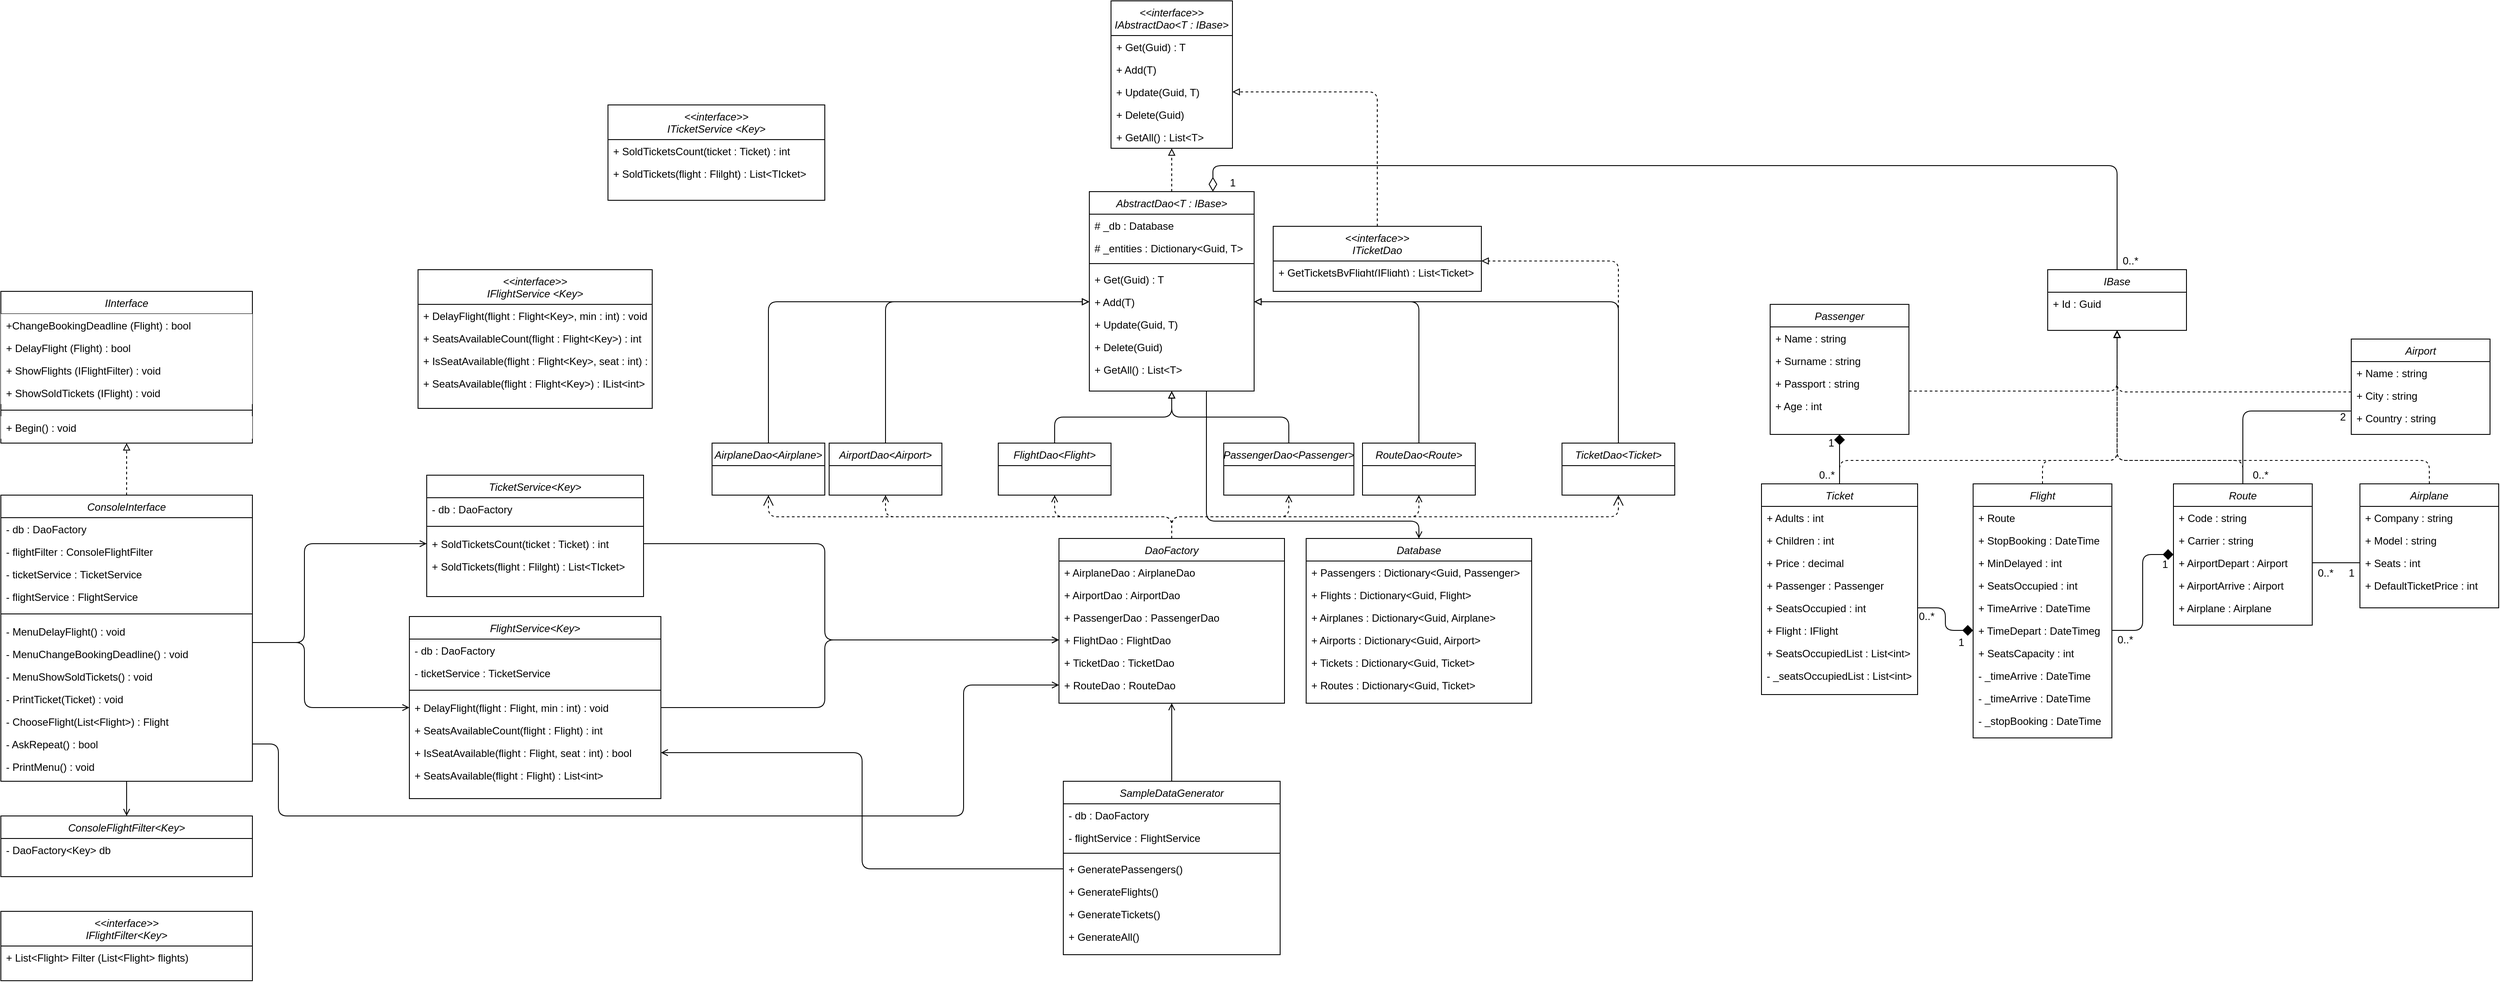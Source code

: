 <mxfile version="14.1.8" type="device" pages="2"><diagram id="C5RBs43oDa-KdzZeNtuy" name="Page-1"><mxGraphModel dx="1464" dy="874" grid="1" gridSize="10" guides="1" tooltips="1" connect="1" arrows="1" fold="1" page="1" pageScale="1" pageWidth="827" pageHeight="1169" math="0" shadow="0"><root><mxCell id="WIyWlLk6GJQsqaUBKTNV-0"/><mxCell id="WIyWlLk6GJQsqaUBKTNV-1" parent="WIyWlLk6GJQsqaUBKTNV-0"/><mxCell id="JJgaeZd14gcc6xKZ5FGN-66" value="IInterface" style="swimlane;fontStyle=2;align=center;verticalAlign=top;childLayout=stackLayout;horizontal=1;startSize=26;horizontalStack=0;resizeParent=1;resizeLast=0;collapsible=1;marginBottom=0;rounded=0;shadow=0;strokeWidth=1;" parent="WIyWlLk6GJQsqaUBKTNV-1" vertex="1"><mxGeometry x="480" y="485" width="290" height="175" as="geometry"><mxRectangle x="410" y="130" width="160" height="26" as="alternateBounds"/></mxGeometry></mxCell><mxCell id="JJgaeZd14gcc6xKZ5FGN-68" value="+ChangeBookingDeadline (Flight) : bool " style="text;align=left;verticalAlign=top;spacingLeft=4;spacingRight=4;overflow=hidden;rotatable=0;points=[[0,0.5],[1,0.5]];portConstraint=eastwest;rounded=0;shadow=0;html=0;fillColor=#ffffff;" parent="JJgaeZd14gcc6xKZ5FGN-66" vertex="1"><mxGeometry y="26" width="290" height="26" as="geometry"/></mxCell><mxCell id="JJgaeZd14gcc6xKZ5FGN-76" value="+ DelayFlight (Flight) : bool" style="text;align=left;verticalAlign=top;spacingLeft=4;spacingRight=4;overflow=hidden;rotatable=0;points=[[0,0.5],[1,0.5]];portConstraint=eastwest;rounded=0;shadow=0;html=0;fillColor=#ffffff;" parent="JJgaeZd14gcc6xKZ5FGN-66" vertex="1"><mxGeometry y="52" width="290" height="26" as="geometry"/></mxCell><mxCell id="JJgaeZd14gcc6xKZ5FGN-77" value="+ ShowFlights (IFlightFilter) : void" style="text;align=left;verticalAlign=top;spacingLeft=4;spacingRight=4;overflow=hidden;rotatable=0;points=[[0,0.5],[1,0.5]];portConstraint=eastwest;rounded=0;shadow=0;html=0;fillColor=#ffffff;" parent="JJgaeZd14gcc6xKZ5FGN-66" vertex="1"><mxGeometry y="78" width="290" height="26" as="geometry"/></mxCell><mxCell id="46fB9HQDOvjlpllMCE_p-1" value="+ ShowSoldTickets (IFlight) : void" style="text;align=left;verticalAlign=top;spacingLeft=4;spacingRight=4;overflow=hidden;rotatable=0;points=[[0,0.5],[1,0.5]];portConstraint=eastwest;rounded=0;shadow=0;html=0;fillColor=#ffffff;" parent="JJgaeZd14gcc6xKZ5FGN-66" vertex="1"><mxGeometry y="104" width="290" height="26" as="geometry"/></mxCell><mxCell id="JJgaeZd14gcc6xKZ5FGN-72" value="" style="line;html=1;strokeWidth=1;align=left;verticalAlign=middle;spacingTop=-1;spacingLeft=3;spacingRight=3;rotatable=0;labelPosition=right;points=[];portConstraint=eastwest;" parent="JJgaeZd14gcc6xKZ5FGN-66" vertex="1"><mxGeometry y="130" width="290" height="14" as="geometry"/></mxCell><mxCell id="46fB9HQDOvjlpllMCE_p-0" value="+ Begin() : void" style="text;align=left;verticalAlign=top;spacingLeft=4;spacingRight=4;overflow=hidden;rotatable=0;points=[[0,0.5],[1,0.5]];portConstraint=eastwest;rounded=0;shadow=0;html=0;fillColor=#ffffff;" parent="JJgaeZd14gcc6xKZ5FGN-66" vertex="1"><mxGeometry y="144" width="290" height="26" as="geometry"/></mxCell><mxCell id="46fB9HQDOvjlpllMCE_p-19" style="edgeStyle=orthogonalEdgeStyle;rounded=0;orthogonalLoop=1;jettySize=auto;html=1;exitX=0.5;exitY=0;exitDx=0;exitDy=0;entryX=0.5;entryY=1;entryDx=0;entryDy=0;endArrow=none;endFill=0;startArrow=open;startFill=0;" parent="WIyWlLk6GJQsqaUBKTNV-1" source="fCYOUldwhm7aXU8k1JLk-16" target="46fB9HQDOvjlpllMCE_p-2" edge="1"><mxGeometry relative="1" as="geometry"><mxPoint x="625" y="1090" as="sourcePoint"/></mxGeometry></mxCell><mxCell id="JJgaeZd14gcc6xKZ5FGN-79" value="&lt;&lt;interface&gt;&gt;&#10;IAbstractDao&lt;T : IBase&gt;" style="swimlane;fontStyle=2;align=center;verticalAlign=top;childLayout=stackLayout;horizontal=1;startSize=40;horizontalStack=0;resizeParent=1;resizeLast=0;collapsible=1;marginBottom=0;rounded=0;shadow=0;strokeWidth=1;" parent="WIyWlLk6GJQsqaUBKTNV-1" vertex="1"><mxGeometry x="1760" y="150" width="140" height="170" as="geometry"><mxRectangle x="410" y="130" width="160" height="26" as="alternateBounds"/></mxGeometry></mxCell><mxCell id="JJgaeZd14gcc6xKZ5FGN-80" value="+ Get(Guid) : T" style="text;align=left;verticalAlign=top;spacingLeft=4;spacingRight=4;overflow=hidden;rotatable=0;points=[[0,0.5],[1,0.5]];portConstraint=eastwest;" parent="JJgaeZd14gcc6xKZ5FGN-79" vertex="1"><mxGeometry y="40" width="140" height="26" as="geometry"/></mxCell><mxCell id="JJgaeZd14gcc6xKZ5FGN-81" value="+ Add(T)" style="text;align=left;verticalAlign=top;spacingLeft=4;spacingRight=4;overflow=hidden;rotatable=0;points=[[0,0.5],[1,0.5]];portConstraint=eastwest;rounded=0;shadow=0;html=0;" parent="JJgaeZd14gcc6xKZ5FGN-79" vertex="1"><mxGeometry y="66" width="140" height="26" as="geometry"/></mxCell><mxCell id="JJgaeZd14gcc6xKZ5FGN-82" value="+ Update(Guid, T)" style="text;align=left;verticalAlign=top;spacingLeft=4;spacingRight=4;overflow=hidden;rotatable=0;points=[[0,0.5],[1,0.5]];portConstraint=eastwest;rounded=0;shadow=0;html=0;" parent="JJgaeZd14gcc6xKZ5FGN-79" vertex="1"><mxGeometry y="92" width="140" height="26" as="geometry"/></mxCell><mxCell id="JJgaeZd14gcc6xKZ5FGN-83" value="+ Delete(Guid)" style="text;align=left;verticalAlign=top;spacingLeft=4;spacingRight=4;overflow=hidden;rotatable=0;points=[[0,0.5],[1,0.5]];portConstraint=eastwest;rounded=0;shadow=0;html=0;" parent="JJgaeZd14gcc6xKZ5FGN-79" vertex="1"><mxGeometry y="118" width="140" height="26" as="geometry"/></mxCell><mxCell id="JJgaeZd14gcc6xKZ5FGN-84" value="+ GetAll() : List&lt;T&gt;" style="text;align=left;verticalAlign=top;spacingLeft=4;spacingRight=4;overflow=hidden;rotatable=0;points=[[0,0.5],[1,0.5]];portConstraint=eastwest;rounded=0;shadow=0;html=0;" parent="JJgaeZd14gcc6xKZ5FGN-79" vertex="1"><mxGeometry y="144" width="140" height="26" as="geometry"/></mxCell><mxCell id="JJgaeZd14gcc6xKZ5FGN-162" style="edgeStyle=orthogonalEdgeStyle;rounded=1;orthogonalLoop=1;jettySize=auto;html=1;exitX=0.5;exitY=0;exitDx=0;exitDy=0;entryX=1;entryY=0.5;entryDx=0;entryDy=0;dashed=1;endArrow=block;endFill=0;" parent="WIyWlLk6GJQsqaUBKTNV-1" source="JJgaeZd14gcc6xKZ5FGN-101" target="JJgaeZd14gcc6xKZ5FGN-82" edge="1"><mxGeometry relative="1" as="geometry"/></mxCell><mxCell id="JJgaeZd14gcc6xKZ5FGN-101" value="&lt;&lt;interface&gt;&gt;&#10;ITicketDao" style="swimlane;fontStyle=2;align=center;verticalAlign=top;childLayout=stackLayout;horizontal=1;startSize=40;horizontalStack=0;resizeParent=1;resizeLast=0;collapsible=1;marginBottom=0;rounded=0;shadow=0;strokeWidth=1;" parent="WIyWlLk6GJQsqaUBKTNV-1" vertex="1"><mxGeometry x="1947" y="410" width="240" height="75" as="geometry"><mxRectangle x="410" y="130" width="160" height="26" as="alternateBounds"/></mxGeometry></mxCell><mxCell id="JJgaeZd14gcc6xKZ5FGN-125" value="+ GetTicketsByFlight(IFlight) : List&lt;Ticket&gt;" style="text;align=left;verticalAlign=top;spacingLeft=4;spacingRight=4;overflow=hidden;rotatable=0;points=[[0,0.5],[1,0.5]];portConstraint=eastwest;rounded=0;shadow=0;html=0;" parent="JJgaeZd14gcc6xKZ5FGN-101" vertex="1"><mxGeometry y="40" width="240" height="14" as="geometry"/></mxCell><mxCell id="JJgaeZd14gcc6xKZ5FGN-163" style="edgeStyle=orthogonalEdgeStyle;rounded=0;orthogonalLoop=1;jettySize=auto;html=1;exitX=0.5;exitY=0;exitDx=0;exitDy=0;entryX=0.5;entryY=1;entryDx=0;entryDy=0;dashed=1;endArrow=block;endFill=0;" parent="WIyWlLk6GJQsqaUBKTNV-1" source="JJgaeZd14gcc6xKZ5FGN-103" target="JJgaeZd14gcc6xKZ5FGN-79" edge="1"><mxGeometry relative="1" as="geometry"/></mxCell><mxCell id="46fB9HQDOvjlpllMCE_p-120" style="edgeStyle=orthogonalEdgeStyle;rounded=1;orthogonalLoop=1;jettySize=auto;html=1;exitX=0.75;exitY=0;exitDx=0;exitDy=0;startArrow=diamondThin;startFill=0;startSize=14;endArrow=none;endFill=0;endSize=10;entryX=0.5;entryY=0;entryDx=0;entryDy=0;" parent="WIyWlLk6GJQsqaUBKTNV-1" source="JJgaeZd14gcc6xKZ5FGN-103" target="46fB9HQDOvjlpllMCE_p-107" edge="1"><mxGeometry relative="1" as="geometry"><mxPoint x="3000" y="320" as="targetPoint"/><Array as="points"><mxPoint x="1878" y="340"/><mxPoint x="2920" y="340"/></Array></mxGeometry></mxCell><mxCell id="JJgaeZd14gcc6xKZ5FGN-103" value="AbstractDao&lt;T : IBase&gt;" style="swimlane;fontStyle=2;align=center;verticalAlign=top;childLayout=stackLayout;horizontal=1;startSize=26;horizontalStack=0;resizeParent=1;resizeLast=0;collapsible=1;marginBottom=0;rounded=0;shadow=0;strokeWidth=1;" parent="WIyWlLk6GJQsqaUBKTNV-1" vertex="1"><mxGeometry x="1735" y="370" width="190" height="230" as="geometry"><mxRectangle x="410" y="130" width="160" height="26" as="alternateBounds"/></mxGeometry></mxCell><mxCell id="JJgaeZd14gcc6xKZ5FGN-111" value="# _db : Database" style="text;align=left;verticalAlign=top;spacingLeft=4;spacingRight=4;overflow=hidden;rotatable=0;points=[[0,0.5],[1,0.5]];portConstraint=eastwest;rounded=0;shadow=0;html=0;" parent="JJgaeZd14gcc6xKZ5FGN-103" vertex="1"><mxGeometry y="26" width="190" height="26" as="geometry"/></mxCell><mxCell id="JJgaeZd14gcc6xKZ5FGN-112" value="# _entities : Dictionary&lt;Guid, T&gt;" style="text;align=left;verticalAlign=top;spacingLeft=4;spacingRight=4;overflow=hidden;rotatable=0;points=[[0,0.5],[1,0.5]];portConstraint=eastwest;rounded=0;shadow=0;html=0;" parent="JJgaeZd14gcc6xKZ5FGN-103" vertex="1"><mxGeometry y="52" width="190" height="26" as="geometry"/></mxCell><mxCell id="JJgaeZd14gcc6xKZ5FGN-109" value="" style="line;html=1;strokeWidth=1;align=left;verticalAlign=middle;spacingTop=-1;spacingLeft=3;spacingRight=3;rotatable=0;labelPosition=right;points=[];portConstraint=eastwest;" parent="JJgaeZd14gcc6xKZ5FGN-103" vertex="1"><mxGeometry y="78" width="190" height="10" as="geometry"/></mxCell><mxCell id="JJgaeZd14gcc6xKZ5FGN-104" value="+ Get(Guid) : T" style="text;align=left;verticalAlign=top;spacingLeft=4;spacingRight=4;overflow=hidden;rotatable=0;points=[[0,0.5],[1,0.5]];portConstraint=eastwest;" parent="JJgaeZd14gcc6xKZ5FGN-103" vertex="1"><mxGeometry y="88" width="190" height="26" as="geometry"/></mxCell><mxCell id="JJgaeZd14gcc6xKZ5FGN-105" value="+ Add(T)" style="text;align=left;verticalAlign=top;spacingLeft=4;spacingRight=4;overflow=hidden;rotatable=0;points=[[0,0.5],[1,0.5]];portConstraint=eastwest;rounded=0;shadow=0;html=0;" parent="JJgaeZd14gcc6xKZ5FGN-103" vertex="1"><mxGeometry y="114" width="190" height="26" as="geometry"/></mxCell><mxCell id="JJgaeZd14gcc6xKZ5FGN-106" value="+ Update(Guid, T)" style="text;align=left;verticalAlign=top;spacingLeft=4;spacingRight=4;overflow=hidden;rotatable=0;points=[[0,0.5],[1,0.5]];portConstraint=eastwest;rounded=0;shadow=0;html=0;" parent="JJgaeZd14gcc6xKZ5FGN-103" vertex="1"><mxGeometry y="140" width="190" height="26" as="geometry"/></mxCell><mxCell id="JJgaeZd14gcc6xKZ5FGN-107" value="+ Delete(Guid)" style="text;align=left;verticalAlign=top;spacingLeft=4;spacingRight=4;overflow=hidden;rotatable=0;points=[[0,0.5],[1,0.5]];portConstraint=eastwest;rounded=0;shadow=0;html=0;" parent="JJgaeZd14gcc6xKZ5FGN-103" vertex="1"><mxGeometry y="166" width="190" height="26" as="geometry"/></mxCell><mxCell id="JJgaeZd14gcc6xKZ5FGN-108" value="+ GetAll() : List&lt;T&gt;" style="text;align=left;verticalAlign=top;spacingLeft=4;spacingRight=4;overflow=hidden;rotatable=0;points=[[0,0.5],[1,0.5]];portConstraint=eastwest;rounded=0;shadow=0;html=0;" parent="JJgaeZd14gcc6xKZ5FGN-103" vertex="1"><mxGeometry y="192" width="190" height="26" as="geometry"/></mxCell><mxCell id="JJgaeZd14gcc6xKZ5FGN-164" style="edgeStyle=orthogonalEdgeStyle;rounded=1;orthogonalLoop=1;jettySize=auto;html=1;exitX=0.5;exitY=0;exitDx=0;exitDy=0;entryX=0;entryY=0.5;entryDx=0;entryDy=0;endArrow=block;endFill=0;" parent="WIyWlLk6GJQsqaUBKTNV-1" source="JJgaeZd14gcc6xKZ5FGN-113" target="JJgaeZd14gcc6xKZ5FGN-105" edge="1"><mxGeometry relative="1" as="geometry"/></mxCell><mxCell id="JJgaeZd14gcc6xKZ5FGN-113" value="AirplaneDao&lt;Airplane&gt;" style="swimlane;fontStyle=2;align=center;verticalAlign=top;childLayout=stackLayout;horizontal=1;startSize=26;horizontalStack=0;resizeParent=1;resizeLast=0;collapsible=1;marginBottom=0;rounded=0;shadow=0;strokeWidth=1;" parent="WIyWlLk6GJQsqaUBKTNV-1" vertex="1"><mxGeometry x="1300" y="660" width="130" height="60" as="geometry"><mxRectangle x="410" y="130" width="160" height="26" as="alternateBounds"/></mxGeometry></mxCell><mxCell id="JJgaeZd14gcc6xKZ5FGN-165" style="edgeStyle=orthogonalEdgeStyle;rounded=1;orthogonalLoop=1;jettySize=auto;html=1;exitX=0.5;exitY=0;exitDx=0;exitDy=0;entryX=0;entryY=0.5;entryDx=0;entryDy=0;endArrow=block;endFill=0;" parent="WIyWlLk6GJQsqaUBKTNV-1" source="JJgaeZd14gcc6xKZ5FGN-115" target="JJgaeZd14gcc6xKZ5FGN-105" edge="1"><mxGeometry relative="1" as="geometry"/></mxCell><mxCell id="JJgaeZd14gcc6xKZ5FGN-115" value="AirportDao&lt;Airport&gt;" style="swimlane;fontStyle=2;align=center;verticalAlign=top;childLayout=stackLayout;horizontal=1;startSize=26;horizontalStack=0;resizeParent=1;resizeLast=0;collapsible=1;marginBottom=0;rounded=0;shadow=0;strokeWidth=1;" parent="WIyWlLk6GJQsqaUBKTNV-1" vertex="1"><mxGeometry x="1435" y="660" width="130" height="60" as="geometry"><mxRectangle x="410" y="130" width="160" height="26" as="alternateBounds"/></mxGeometry></mxCell><mxCell id="JJgaeZd14gcc6xKZ5FGN-166" style="edgeStyle=orthogonalEdgeStyle;rounded=1;orthogonalLoop=1;jettySize=auto;html=1;exitX=0.5;exitY=0;exitDx=0;exitDy=0;entryX=0.5;entryY=1;entryDx=0;entryDy=0;endArrow=block;endFill=0;" parent="WIyWlLk6GJQsqaUBKTNV-1" source="JJgaeZd14gcc6xKZ5FGN-117" target="JJgaeZd14gcc6xKZ5FGN-103" edge="1"><mxGeometry relative="1" as="geometry"/></mxCell><mxCell id="JJgaeZd14gcc6xKZ5FGN-117" value="FlightDao&lt;Flight&gt;" style="swimlane;fontStyle=2;align=center;verticalAlign=top;childLayout=stackLayout;horizontal=1;startSize=26;horizontalStack=0;resizeParent=1;resizeLast=0;collapsible=1;marginBottom=0;rounded=0;shadow=0;strokeWidth=1;" parent="WIyWlLk6GJQsqaUBKTNV-1" vertex="1"><mxGeometry x="1630" y="660" width="130" height="60" as="geometry"><mxRectangle x="410" y="130" width="160" height="26" as="alternateBounds"/></mxGeometry></mxCell><mxCell id="JJgaeZd14gcc6xKZ5FGN-167" style="edgeStyle=orthogonalEdgeStyle;rounded=1;orthogonalLoop=1;jettySize=auto;html=1;exitX=0.5;exitY=0;exitDx=0;exitDy=0;entryX=0.5;entryY=1;entryDx=0;entryDy=0;endArrow=block;endFill=0;" parent="WIyWlLk6GJQsqaUBKTNV-1" source="JJgaeZd14gcc6xKZ5FGN-119" target="JJgaeZd14gcc6xKZ5FGN-103" edge="1"><mxGeometry relative="1" as="geometry"/></mxCell><mxCell id="JJgaeZd14gcc6xKZ5FGN-119" value="PassengerDao&lt;Passenger&gt;" style="swimlane;fontStyle=2;align=center;verticalAlign=top;childLayout=stackLayout;horizontal=1;startSize=26;horizontalStack=0;resizeParent=1;resizeLast=0;collapsible=1;marginBottom=0;rounded=0;shadow=0;strokeWidth=1;" parent="WIyWlLk6GJQsqaUBKTNV-1" vertex="1"><mxGeometry x="1890" y="660" width="150" height="60" as="geometry"><mxRectangle x="410" y="130" width="160" height="26" as="alternateBounds"/></mxGeometry></mxCell><mxCell id="JJgaeZd14gcc6xKZ5FGN-168" style="edgeStyle=orthogonalEdgeStyle;rounded=1;orthogonalLoop=1;jettySize=auto;html=1;exitX=0.5;exitY=0;exitDx=0;exitDy=0;entryX=1;entryY=0.5;entryDx=0;entryDy=0;endArrow=block;endFill=0;" parent="WIyWlLk6GJQsqaUBKTNV-1" source="JJgaeZd14gcc6xKZ5FGN-121" target="JJgaeZd14gcc6xKZ5FGN-105" edge="1"><mxGeometry relative="1" as="geometry"/></mxCell><mxCell id="JJgaeZd14gcc6xKZ5FGN-121" value="RouteDao&lt;Route&gt;" style="swimlane;fontStyle=2;align=center;verticalAlign=top;childLayout=stackLayout;horizontal=1;startSize=26;horizontalStack=0;resizeParent=1;resizeLast=0;collapsible=1;marginBottom=0;rounded=0;shadow=0;strokeWidth=1;" parent="WIyWlLk6GJQsqaUBKTNV-1" vertex="1"><mxGeometry x="2050" y="660" width="130" height="60" as="geometry"><mxRectangle x="410" y="130" width="160" height="26" as="alternateBounds"/></mxGeometry></mxCell><mxCell id="JJgaeZd14gcc6xKZ5FGN-169" style="edgeStyle=orthogonalEdgeStyle;rounded=1;orthogonalLoop=1;jettySize=auto;html=1;exitX=0.5;exitY=0;exitDx=0;exitDy=0;entryX=1;entryY=0.5;entryDx=0;entryDy=0;endArrow=block;endFill=0;" parent="WIyWlLk6GJQsqaUBKTNV-1" source="JJgaeZd14gcc6xKZ5FGN-123" target="JJgaeZd14gcc6xKZ5FGN-105" edge="1"><mxGeometry relative="1" as="geometry"/></mxCell><mxCell id="JJgaeZd14gcc6xKZ5FGN-170" style="edgeStyle=orthogonalEdgeStyle;rounded=1;orthogonalLoop=1;jettySize=auto;html=1;exitX=0.5;exitY=0;exitDx=0;exitDy=0;dashed=1;endArrow=block;endFill=0;" parent="WIyWlLk6GJQsqaUBKTNV-1" source="JJgaeZd14gcc6xKZ5FGN-123" edge="1"><mxGeometry relative="1" as="geometry"><mxPoint x="2187" y="450" as="targetPoint"/><Array as="points"><mxPoint x="2345" y="450"/><mxPoint x="2187" y="450"/></Array></mxGeometry></mxCell><mxCell id="JJgaeZd14gcc6xKZ5FGN-123" value="TicketDao&lt;Ticket&gt;" style="swimlane;fontStyle=2;align=center;verticalAlign=top;childLayout=stackLayout;horizontal=1;startSize=26;horizontalStack=0;resizeParent=1;resizeLast=0;collapsible=1;marginBottom=0;rounded=0;shadow=0;strokeWidth=1;" parent="WIyWlLk6GJQsqaUBKTNV-1" vertex="1"><mxGeometry x="2280" y="660" width="130" height="60" as="geometry"><mxRectangle x="410" y="130" width="160" height="26" as="alternateBounds"/></mxGeometry></mxCell><mxCell id="JJgaeZd14gcc6xKZ5FGN-126" value="Database" style="swimlane;fontStyle=2;align=center;verticalAlign=top;childLayout=stackLayout;horizontal=1;startSize=26;horizontalStack=0;resizeParent=1;resizeLast=0;collapsible=1;marginBottom=0;rounded=0;shadow=0;strokeWidth=1;" parent="WIyWlLk6GJQsqaUBKTNV-1" vertex="1"><mxGeometry x="1985" y="770" width="260" height="190" as="geometry"><mxRectangle x="410" y="130" width="160" height="26" as="alternateBounds"/></mxGeometry></mxCell><mxCell id="JJgaeZd14gcc6xKZ5FGN-127" value="+ Passengers : Dictionary&lt;Guid, Passenger&gt;" style="text;align=left;verticalAlign=top;spacingLeft=4;spacingRight=4;overflow=hidden;rotatable=0;points=[[0,0.5],[1,0.5]];portConstraint=eastwest;rounded=0;shadow=0;html=0;" parent="JJgaeZd14gcc6xKZ5FGN-126" vertex="1"><mxGeometry y="26" width="260" height="26" as="geometry"/></mxCell><mxCell id="JJgaeZd14gcc6xKZ5FGN-135" value="+ Flights : Dictionary&lt;Guid, Flight&gt;" style="text;align=left;verticalAlign=top;spacingLeft=4;spacingRight=4;overflow=hidden;rotatable=0;points=[[0,0.5],[1,0.5]];portConstraint=eastwest;rounded=0;shadow=0;html=0;" parent="JJgaeZd14gcc6xKZ5FGN-126" vertex="1"><mxGeometry y="52" width="260" height="26" as="geometry"/></mxCell><mxCell id="JJgaeZd14gcc6xKZ5FGN-137" value="+ Airplanes : Dictionary&lt;Guid, Airplane&gt;" style="text;align=left;verticalAlign=top;spacingLeft=4;spacingRight=4;overflow=hidden;rotatable=0;points=[[0,0.5],[1,0.5]];portConstraint=eastwest;rounded=0;shadow=0;html=0;" parent="JJgaeZd14gcc6xKZ5FGN-126" vertex="1"><mxGeometry y="78" width="260" height="26" as="geometry"/></mxCell><mxCell id="JJgaeZd14gcc6xKZ5FGN-138" value="+ Airports : Dictionary&lt;Guid, Airport&gt;" style="text;align=left;verticalAlign=top;spacingLeft=4;spacingRight=4;overflow=hidden;rotatable=0;points=[[0,0.5],[1,0.5]];portConstraint=eastwest;rounded=0;shadow=0;html=0;" parent="JJgaeZd14gcc6xKZ5FGN-126" vertex="1"><mxGeometry y="104" width="260" height="26" as="geometry"/></mxCell><mxCell id="JJgaeZd14gcc6xKZ5FGN-139" value="+ Tickets : Dictionary&lt;Guid, Ticket&gt;" style="text;align=left;verticalAlign=top;spacingLeft=4;spacingRight=4;overflow=hidden;rotatable=0;points=[[0,0.5],[1,0.5]];portConstraint=eastwest;rounded=0;shadow=0;html=0;" parent="JJgaeZd14gcc6xKZ5FGN-126" vertex="1"><mxGeometry y="130" width="260" height="26" as="geometry"/></mxCell><mxCell id="JJgaeZd14gcc6xKZ5FGN-136" value="+ Routes : Dictionary&lt;Guid, Ticket&gt;" style="text;align=left;verticalAlign=top;spacingLeft=4;spacingRight=4;overflow=hidden;rotatable=0;points=[[0,0.5],[1,0.5]];portConstraint=eastwest;rounded=0;shadow=0;html=0;" parent="JJgaeZd14gcc6xKZ5FGN-126" vertex="1"><mxGeometry y="156" width="260" height="26" as="geometry"/></mxCell><mxCell id="M0QKI2oY70e1LWwj5mDK-0" style="edgeStyle=none;rounded=0;orthogonalLoop=1;jettySize=auto;html=1;exitX=0.5;exitY=0;exitDx=0;exitDy=0;entryX=0.5;entryY=1;entryDx=0;entryDy=0;startArrow=none;startFill=0;startSize=14;endArrow=open;endFill=0;endSize=6;" parent="WIyWlLk6GJQsqaUBKTNV-1" source="JJgaeZd14gcc6xKZ5FGN-140" target="JJgaeZd14gcc6xKZ5FGN-149" edge="1"><mxGeometry relative="1" as="geometry"/></mxCell><mxCell id="JJgaeZd14gcc6xKZ5FGN-140" value="SampleDataGenerator" style="swimlane;fontStyle=2;align=center;verticalAlign=top;childLayout=stackLayout;horizontal=1;startSize=26;horizontalStack=0;resizeParent=1;resizeLast=0;collapsible=1;marginBottom=0;rounded=0;shadow=0;strokeWidth=1;" parent="WIyWlLk6GJQsqaUBKTNV-1" vertex="1"><mxGeometry x="1705" y="1050" width="250" height="200" as="geometry"><mxRectangle x="410" y="130" width="160" height="26" as="alternateBounds"/></mxGeometry></mxCell><mxCell id="JJgaeZd14gcc6xKZ5FGN-141" value="- db : DaoFactory" style="text;align=left;verticalAlign=top;spacingLeft=4;spacingRight=4;overflow=hidden;rotatable=0;points=[[0,0.5],[1,0.5]];portConstraint=eastwest;rounded=0;shadow=0;html=0;" parent="JJgaeZd14gcc6xKZ5FGN-140" vertex="1"><mxGeometry y="26" width="250" height="26" as="geometry"/></mxCell><mxCell id="JJgaeZd14gcc6xKZ5FGN-148" value="- flightService : FlightService" style="text;align=left;verticalAlign=top;spacingLeft=4;spacingRight=4;overflow=hidden;rotatable=0;points=[[0,0.5],[1,0.5]];portConstraint=eastwest;rounded=0;shadow=0;html=0;" parent="JJgaeZd14gcc6xKZ5FGN-140" vertex="1"><mxGeometry y="52" width="250" height="26" as="geometry"/></mxCell><mxCell id="JJgaeZd14gcc6xKZ5FGN-147" value="" style="line;html=1;strokeWidth=1;align=left;verticalAlign=middle;spacingTop=-1;spacingLeft=3;spacingRight=3;rotatable=0;labelPosition=right;points=[];portConstraint=eastwest;" parent="JJgaeZd14gcc6xKZ5FGN-140" vertex="1"><mxGeometry y="78" width="250" height="10" as="geometry"/></mxCell><mxCell id="JJgaeZd14gcc6xKZ5FGN-142" value="+ GeneratePassengers()" style="text;align=left;verticalAlign=top;spacingLeft=4;spacingRight=4;overflow=hidden;rotatable=0;points=[[0,0.5],[1,0.5]];portConstraint=eastwest;rounded=0;shadow=0;html=0;" parent="JJgaeZd14gcc6xKZ5FGN-140" vertex="1"><mxGeometry y="88" width="250" height="26" as="geometry"/></mxCell><mxCell id="JJgaeZd14gcc6xKZ5FGN-143" value="+ GenerateFlights()" style="text;align=left;verticalAlign=top;spacingLeft=4;spacingRight=4;overflow=hidden;rotatable=0;points=[[0,0.5],[1,0.5]];portConstraint=eastwest;rounded=0;shadow=0;html=0;" parent="JJgaeZd14gcc6xKZ5FGN-140" vertex="1"><mxGeometry y="114" width="250" height="26" as="geometry"/></mxCell><mxCell id="JJgaeZd14gcc6xKZ5FGN-144" value="+ GenerateTickets()" style="text;align=left;verticalAlign=top;spacingLeft=4;spacingRight=4;overflow=hidden;rotatable=0;points=[[0,0.5],[1,0.5]];portConstraint=eastwest;rounded=0;shadow=0;html=0;" parent="JJgaeZd14gcc6xKZ5FGN-140" vertex="1"><mxGeometry y="140" width="250" height="26" as="geometry"/></mxCell><mxCell id="JJgaeZd14gcc6xKZ5FGN-145" value="+ GenerateAll()" style="text;align=left;verticalAlign=top;spacingLeft=4;spacingRight=4;overflow=hidden;rotatable=0;points=[[0,0.5],[1,0.5]];portConstraint=eastwest;rounded=0;shadow=0;html=0;" parent="JJgaeZd14gcc6xKZ5FGN-140" vertex="1"><mxGeometry y="166" width="250" height="26" as="geometry"/></mxCell><mxCell id="JJgaeZd14gcc6xKZ5FGN-176" style="edgeStyle=orthogonalEdgeStyle;rounded=1;orthogonalLoop=1;jettySize=auto;html=1;exitX=0.5;exitY=0;exitDx=0;exitDy=0;entryX=0.5;entryY=1;entryDx=0;entryDy=0;endArrow=open;endFill=0;endSize=10;dashed=1;" parent="WIyWlLk6GJQsqaUBKTNV-1" source="JJgaeZd14gcc6xKZ5FGN-149" target="JJgaeZd14gcc6xKZ5FGN-113" edge="1"><mxGeometry relative="1" as="geometry"/></mxCell><mxCell id="JJgaeZd14gcc6xKZ5FGN-177" style="edgeStyle=orthogonalEdgeStyle;rounded=1;orthogonalLoop=1;jettySize=auto;html=1;exitX=0.5;exitY=0;exitDx=0;exitDy=0;entryX=0.5;entryY=1;entryDx=0;entryDy=0;endArrow=open;endFill=0;dashed=1;" parent="WIyWlLk6GJQsqaUBKTNV-1" source="JJgaeZd14gcc6xKZ5FGN-149" target="JJgaeZd14gcc6xKZ5FGN-115" edge="1"><mxGeometry relative="1" as="geometry"/></mxCell><mxCell id="JJgaeZd14gcc6xKZ5FGN-178" style="edgeStyle=orthogonalEdgeStyle;rounded=1;orthogonalLoop=1;jettySize=auto;html=1;exitX=0.5;exitY=0;exitDx=0;exitDy=0;entryX=0.5;entryY=1;entryDx=0;entryDy=0;endArrow=open;endFill=0;dashed=1;startArrow=none;startFill=0;" parent="WIyWlLk6GJQsqaUBKTNV-1" source="JJgaeZd14gcc6xKZ5FGN-149" target="JJgaeZd14gcc6xKZ5FGN-117" edge="1"><mxGeometry relative="1" as="geometry"/></mxCell><mxCell id="JJgaeZd14gcc6xKZ5FGN-179" style="edgeStyle=orthogonalEdgeStyle;rounded=1;orthogonalLoop=1;jettySize=auto;html=1;exitX=0.5;exitY=0;exitDx=0;exitDy=0;entryX=0.5;entryY=1;entryDx=0;entryDy=0;endArrow=open;endFill=0;dashed=1;" parent="WIyWlLk6GJQsqaUBKTNV-1" source="JJgaeZd14gcc6xKZ5FGN-149" target="JJgaeZd14gcc6xKZ5FGN-119" edge="1"><mxGeometry relative="1" as="geometry"/></mxCell><mxCell id="JJgaeZd14gcc6xKZ5FGN-180" style="edgeStyle=orthogonalEdgeStyle;rounded=1;orthogonalLoop=1;jettySize=auto;html=1;exitX=0.5;exitY=0;exitDx=0;exitDy=0;entryX=0.5;entryY=1;entryDx=0;entryDy=0;endArrow=open;endFill=0;dashed=1;" parent="WIyWlLk6GJQsqaUBKTNV-1" source="JJgaeZd14gcc6xKZ5FGN-149" target="JJgaeZd14gcc6xKZ5FGN-121" edge="1"><mxGeometry relative="1" as="geometry"/></mxCell><mxCell id="JJgaeZd14gcc6xKZ5FGN-181" style="edgeStyle=orthogonalEdgeStyle;rounded=1;orthogonalLoop=1;jettySize=auto;html=1;exitX=0.5;exitY=0;exitDx=0;exitDy=0;entryX=0.5;entryY=1;entryDx=0;entryDy=0;endArrow=open;endFill=0;startArrow=none;startFill=0;endSize=10;startSize=10;dashed=1;" parent="WIyWlLk6GJQsqaUBKTNV-1" source="JJgaeZd14gcc6xKZ5FGN-149" target="JJgaeZd14gcc6xKZ5FGN-123" edge="1"><mxGeometry relative="1" as="geometry"/></mxCell><mxCell id="JJgaeZd14gcc6xKZ5FGN-183" style="edgeStyle=orthogonalEdgeStyle;rounded=1;orthogonalLoop=1;jettySize=auto;html=1;entryX=0.5;entryY=0;entryDx=0;entryDy=0;endArrow=open;endFill=0;startArrow=none;startFill=0;" parent="WIyWlLk6GJQsqaUBKTNV-1" target="JJgaeZd14gcc6xKZ5FGN-126" edge="1"><mxGeometry relative="1" as="geometry"><mxPoint x="1870" y="600" as="sourcePoint"/><Array as="points"><mxPoint x="1870" y="600"/><mxPoint x="1870" y="750"/><mxPoint x="2115" y="750"/></Array></mxGeometry></mxCell><mxCell id="JJgaeZd14gcc6xKZ5FGN-149" value="DaoFactory" style="swimlane;fontStyle=2;align=center;verticalAlign=top;childLayout=stackLayout;horizontal=1;startSize=26;horizontalStack=0;resizeParent=1;resizeLast=0;collapsible=1;marginBottom=0;rounded=0;shadow=0;strokeWidth=1;" parent="WIyWlLk6GJQsqaUBKTNV-1" vertex="1"><mxGeometry x="1700" y="770" width="260" height="190" as="geometry"><mxRectangle x="410" y="130" width="160" height="26" as="alternateBounds"/></mxGeometry></mxCell><mxCell id="JJgaeZd14gcc6xKZ5FGN-150" value="+ AirplaneDao : AirplaneDao" style="text;align=left;verticalAlign=top;spacingLeft=4;spacingRight=4;overflow=hidden;rotatable=0;points=[[0,0.5],[1,0.5]];portConstraint=eastwest;rounded=0;shadow=0;html=0;" parent="JJgaeZd14gcc6xKZ5FGN-149" vertex="1"><mxGeometry y="26" width="260" height="26" as="geometry"/></mxCell><mxCell id="JJgaeZd14gcc6xKZ5FGN-151" value="+ AirportDao : AirportDao" style="text;align=left;verticalAlign=top;spacingLeft=4;spacingRight=4;overflow=hidden;rotatable=0;points=[[0,0.5],[1,0.5]];portConstraint=eastwest;rounded=0;shadow=0;html=0;" parent="JJgaeZd14gcc6xKZ5FGN-149" vertex="1"><mxGeometry y="52" width="260" height="26" as="geometry"/></mxCell><mxCell id="JJgaeZd14gcc6xKZ5FGN-152" value="+ PassengerDao : PassengerDao" style="text;align=left;verticalAlign=top;spacingLeft=4;spacingRight=4;overflow=hidden;rotatable=0;points=[[0,0.5],[1,0.5]];portConstraint=eastwest;rounded=0;shadow=0;html=0;" parent="JJgaeZd14gcc6xKZ5FGN-149" vertex="1"><mxGeometry y="78" width="260" height="26" as="geometry"/></mxCell><mxCell id="JJgaeZd14gcc6xKZ5FGN-153" value="+ FlightDao : FlightDao" style="text;align=left;verticalAlign=top;spacingLeft=4;spacingRight=4;overflow=hidden;rotatable=0;points=[[0,0.5],[1,0.5]];portConstraint=eastwest;rounded=0;shadow=0;html=0;" parent="JJgaeZd14gcc6xKZ5FGN-149" vertex="1"><mxGeometry y="104" width="260" height="26" as="geometry"/></mxCell><mxCell id="JJgaeZd14gcc6xKZ5FGN-154" value="+ TicketDao : TicketDao" style="text;align=left;verticalAlign=top;spacingLeft=4;spacingRight=4;overflow=hidden;rotatable=0;points=[[0,0.5],[1,0.5]];portConstraint=eastwest;rounded=0;shadow=0;html=0;" parent="JJgaeZd14gcc6xKZ5FGN-149" vertex="1"><mxGeometry y="130" width="260" height="26" as="geometry"/></mxCell><mxCell id="JJgaeZd14gcc6xKZ5FGN-155" value="+ RouteDao : RouteDao" style="text;align=left;verticalAlign=top;spacingLeft=4;spacingRight=4;overflow=hidden;rotatable=0;points=[[0,0.5],[1,0.5]];portConstraint=eastwest;rounded=0;shadow=0;html=0;" parent="JJgaeZd14gcc6xKZ5FGN-149" vertex="1"><mxGeometry y="156" width="260" height="26" as="geometry"/></mxCell><mxCell id="46fB9HQDOvjlpllMCE_p-43" style="edgeStyle=orthogonalEdgeStyle;rounded=0;orthogonalLoop=1;jettySize=auto;html=1;exitX=0.5;exitY=0;exitDx=0;exitDy=0;entryX=0.5;entryY=1;entryDx=0;entryDy=0;endArrow=block;endFill=0;dashed=1;" parent="WIyWlLk6GJQsqaUBKTNV-1" source="46fB9HQDOvjlpllMCE_p-2" target="JJgaeZd14gcc6xKZ5FGN-66" edge="1"><mxGeometry relative="1" as="geometry"/></mxCell><mxCell id="46fB9HQDOvjlpllMCE_p-2" value="ConsoleInterface" style="swimlane;fontStyle=2;align=center;verticalAlign=top;childLayout=stackLayout;horizontal=1;startSize=26;horizontalStack=0;resizeParent=1;resizeLast=0;collapsible=1;marginBottom=0;rounded=0;shadow=0;strokeWidth=1;" parent="WIyWlLk6GJQsqaUBKTNV-1" vertex="1"><mxGeometry x="480" y="720" width="290" height="330" as="geometry"><mxRectangle x="410" y="130" width="160" height="26" as="alternateBounds"/></mxGeometry></mxCell><mxCell id="46fB9HQDOvjlpllMCE_p-9" value="- db : DaoFactory" style="text;align=left;verticalAlign=top;spacingLeft=4;spacingRight=4;overflow=hidden;rotatable=0;points=[[0,0.5],[1,0.5]];portConstraint=eastwest;rounded=0;shadow=0;html=0;" parent="46fB9HQDOvjlpllMCE_p-2" vertex="1"><mxGeometry y="26" width="290" height="26" as="geometry"/></mxCell><mxCell id="46fB9HQDOvjlpllMCE_p-10" value="- flightFilter : ConsoleFlightFilter" style="text;align=left;verticalAlign=top;spacingLeft=4;spacingRight=4;overflow=hidden;rotatable=0;points=[[0,0.5],[1,0.5]];portConstraint=eastwest;rounded=0;shadow=0;html=0;" parent="46fB9HQDOvjlpllMCE_p-2" vertex="1"><mxGeometry y="52" width="290" height="26" as="geometry"/></mxCell><mxCell id="46fB9HQDOvjlpllMCE_p-11" value="- ticketService : TicketService" style="text;align=left;verticalAlign=top;spacingLeft=4;spacingRight=4;overflow=hidden;rotatable=0;points=[[0,0.5],[1,0.5]];portConstraint=eastwest;rounded=0;shadow=0;html=0;" parent="46fB9HQDOvjlpllMCE_p-2" vertex="1"><mxGeometry y="78" width="290" height="26" as="geometry"/></mxCell><mxCell id="46fB9HQDOvjlpllMCE_p-12" value="- flightService : FlightService" style="text;align=left;verticalAlign=top;spacingLeft=4;spacingRight=4;overflow=hidden;rotatable=0;points=[[0,0.5],[1,0.5]];portConstraint=eastwest;rounded=0;shadow=0;html=0;" parent="46fB9HQDOvjlpllMCE_p-2" vertex="1"><mxGeometry y="104" width="290" height="26" as="geometry"/></mxCell><mxCell id="46fB9HQDOvjlpllMCE_p-3" value="" style="line;html=1;strokeWidth=1;align=left;verticalAlign=middle;spacingTop=-1;spacingLeft=3;spacingRight=3;rotatable=0;labelPosition=right;points=[];portConstraint=eastwest;" parent="46fB9HQDOvjlpllMCE_p-2" vertex="1"><mxGeometry y="130" width="290" height="14" as="geometry"/></mxCell><mxCell id="46fB9HQDOvjlpllMCE_p-8" value="- MenuDelayFlight() : void" style="text;align=left;verticalAlign=top;spacingLeft=4;spacingRight=4;overflow=hidden;rotatable=0;points=[[0,0.5],[1,0.5]];portConstraint=eastwest;rounded=0;shadow=0;html=0;" parent="46fB9HQDOvjlpllMCE_p-2" vertex="1"><mxGeometry y="144" width="290" height="26" as="geometry"/></mxCell><mxCell id="46fB9HQDOvjlpllMCE_p-13" value="- MenuChangeBookingDeadline() : void" style="text;align=left;verticalAlign=top;spacingLeft=4;spacingRight=4;overflow=hidden;rotatable=0;points=[[0,0.5],[1,0.5]];portConstraint=eastwest;rounded=0;shadow=0;html=0;" parent="46fB9HQDOvjlpllMCE_p-2" vertex="1"><mxGeometry y="170" width="290" height="26" as="geometry"/></mxCell><mxCell id="46fB9HQDOvjlpllMCE_p-14" value="- MenuShowSoldTickets() : void" style="text;align=left;verticalAlign=top;spacingLeft=4;spacingRight=4;overflow=hidden;rotatable=0;points=[[0,0.5],[1,0.5]];portConstraint=eastwest;rounded=0;shadow=0;html=0;" parent="46fB9HQDOvjlpllMCE_p-2" vertex="1"><mxGeometry y="196" width="290" height="26" as="geometry"/></mxCell><mxCell id="46fB9HQDOvjlpllMCE_p-15" value="- PrintTicket(Ticket) : void" style="text;align=left;verticalAlign=top;spacingLeft=4;spacingRight=4;overflow=hidden;rotatable=0;points=[[0,0.5],[1,0.5]];portConstraint=eastwest;rounded=0;shadow=0;html=0;" parent="46fB9HQDOvjlpllMCE_p-2" vertex="1"><mxGeometry y="222" width="290" height="26" as="geometry"/></mxCell><mxCell id="46fB9HQDOvjlpllMCE_p-16" value="- ChooseFlight(List&lt;Flight&gt;) : Flight" style="text;align=left;verticalAlign=top;spacingLeft=4;spacingRight=4;overflow=hidden;rotatable=0;points=[[0,0.5],[1,0.5]];portConstraint=eastwest;rounded=0;shadow=0;html=0;" parent="46fB9HQDOvjlpllMCE_p-2" vertex="1"><mxGeometry y="248" width="290" height="26" as="geometry"/></mxCell><mxCell id="46fB9HQDOvjlpllMCE_p-17" value="- AskRepeat() : bool" style="text;align=left;verticalAlign=top;spacingLeft=4;spacingRight=4;overflow=hidden;rotatable=0;points=[[0,0.5],[1,0.5]];portConstraint=eastwest;rounded=0;shadow=0;html=0;" parent="46fB9HQDOvjlpllMCE_p-2" vertex="1"><mxGeometry y="274" width="290" height="26" as="geometry"/></mxCell><mxCell id="46fB9HQDOvjlpllMCE_p-18" value="- PrintMenu() : void" style="text;align=left;verticalAlign=top;spacingLeft=4;spacingRight=4;overflow=hidden;rotatable=0;points=[[0,0.5],[1,0.5]];portConstraint=eastwest;rounded=0;shadow=0;html=0;" parent="46fB9HQDOvjlpllMCE_p-2" vertex="1"><mxGeometry y="300" width="290" height="26" as="geometry"/></mxCell><mxCell id="46fB9HQDOvjlpllMCE_p-20" value="FlightService&lt;Key&gt;" style="swimlane;fontStyle=2;align=center;verticalAlign=top;childLayout=stackLayout;horizontal=1;startSize=26;horizontalStack=0;resizeParent=1;resizeLast=0;collapsible=1;marginBottom=0;rounded=0;shadow=0;strokeWidth=1;" parent="WIyWlLk6GJQsqaUBKTNV-1" vertex="1"><mxGeometry x="951" y="860" width="290" height="210" as="geometry"><mxRectangle x="410" y="130" width="160" height="26" as="alternateBounds"/></mxGeometry></mxCell><mxCell id="46fB9HQDOvjlpllMCE_p-22" value="- db : DaoFactory" style="text;align=left;verticalAlign=top;spacingLeft=4;spacingRight=4;overflow=hidden;rotatable=0;points=[[0,0.5],[1,0.5]];portConstraint=eastwest;rounded=0;shadow=0;html=0;" parent="46fB9HQDOvjlpllMCE_p-20" vertex="1"><mxGeometry y="26" width="290" height="26" as="geometry"/></mxCell><mxCell id="46fB9HQDOvjlpllMCE_p-23" value="- ticketService : TicketService" style="text;align=left;verticalAlign=top;spacingLeft=4;spacingRight=4;overflow=hidden;rotatable=0;points=[[0,0.5],[1,0.5]];portConstraint=eastwest;rounded=0;shadow=0;html=0;" parent="46fB9HQDOvjlpllMCE_p-20" vertex="1"><mxGeometry y="52" width="290" height="26" as="geometry"/></mxCell><mxCell id="46fB9HQDOvjlpllMCE_p-21" value="" style="line;html=1;strokeWidth=1;align=left;verticalAlign=middle;spacingTop=-1;spacingLeft=3;spacingRight=3;rotatable=0;labelPosition=right;points=[];portConstraint=eastwest;" parent="46fB9HQDOvjlpllMCE_p-20" vertex="1"><mxGeometry y="78" width="290" height="14" as="geometry"/></mxCell><mxCell id="46fB9HQDOvjlpllMCE_p-27" value="+ DelayFlight(flight : Flight, min : int) : void" style="text;align=left;verticalAlign=top;spacingLeft=4;spacingRight=4;overflow=hidden;rotatable=0;points=[[0,0.5],[1,0.5]];portConstraint=eastwest;rounded=0;shadow=0;html=0;" parent="46fB9HQDOvjlpllMCE_p-20" vertex="1"><mxGeometry y="92" width="290" height="26" as="geometry"/></mxCell><mxCell id="46fB9HQDOvjlpllMCE_p-28" value="+ SeatsAvailableCount(flight : Flight) : int" style="text;align=left;verticalAlign=top;spacingLeft=4;spacingRight=4;overflow=hidden;rotatable=0;points=[[0,0.5],[1,0.5]];portConstraint=eastwest;rounded=0;shadow=0;html=0;" parent="46fB9HQDOvjlpllMCE_p-20" vertex="1"><mxGeometry y="118" width="290" height="26" as="geometry"/></mxCell><mxCell id="46fB9HQDOvjlpllMCE_p-29" value="+ IsSeatAvailable(flight : Flight, seat : int) : bool" style="text;align=left;verticalAlign=top;spacingLeft=4;spacingRight=4;overflow=hidden;rotatable=0;points=[[0,0.5],[1,0.5]];portConstraint=eastwest;rounded=0;shadow=0;html=0;" parent="46fB9HQDOvjlpllMCE_p-20" vertex="1"><mxGeometry y="144" width="290" height="26" as="geometry"/></mxCell><mxCell id="46fB9HQDOvjlpllMCE_p-30" value="+ SeatsAvailable(flight : Flight) : List&lt;int&gt;" style="text;align=left;verticalAlign=top;spacingLeft=4;spacingRight=4;overflow=hidden;rotatable=0;points=[[0,0.5],[1,0.5]];portConstraint=eastwest;rounded=0;shadow=0;html=0;" parent="46fB9HQDOvjlpllMCE_p-20" vertex="1"><mxGeometry y="170" width="290" height="26" as="geometry"/></mxCell><mxCell id="46fB9HQDOvjlpllMCE_p-31" value="TicketService&lt;Key&gt;" style="swimlane;fontStyle=2;align=center;verticalAlign=top;childLayout=stackLayout;horizontal=1;startSize=26;horizontalStack=0;resizeParent=1;resizeLast=0;collapsible=1;marginBottom=0;rounded=0;shadow=0;strokeWidth=1;" parent="WIyWlLk6GJQsqaUBKTNV-1" vertex="1"><mxGeometry x="971" y="697" width="250" height="140" as="geometry"><mxRectangle x="410" y="130" width="160" height="26" as="alternateBounds"/></mxGeometry></mxCell><mxCell id="46fB9HQDOvjlpllMCE_p-32" value="- db : DaoFactory" style="text;align=left;verticalAlign=top;spacingLeft=4;spacingRight=4;overflow=hidden;rotatable=0;points=[[0,0.5],[1,0.5]];portConstraint=eastwest;rounded=0;shadow=0;html=0;" parent="46fB9HQDOvjlpllMCE_p-31" vertex="1"><mxGeometry y="26" width="250" height="26" as="geometry"/></mxCell><mxCell id="46fB9HQDOvjlpllMCE_p-34" value="" style="line;html=1;strokeWidth=1;align=left;verticalAlign=middle;spacingTop=-1;spacingLeft=3;spacingRight=3;rotatable=0;labelPosition=right;points=[];portConstraint=eastwest;" parent="46fB9HQDOvjlpllMCE_p-31" vertex="1"><mxGeometry y="52" width="250" height="14" as="geometry"/></mxCell><mxCell id="46fB9HQDOvjlpllMCE_p-35" value="+ SoldTicketsCount(ticket : Ticket) : int" style="text;align=left;verticalAlign=top;spacingLeft=4;spacingRight=4;overflow=hidden;rotatable=0;points=[[0,0.5],[1,0.5]];portConstraint=eastwest;rounded=0;shadow=0;html=0;" parent="46fB9HQDOvjlpllMCE_p-31" vertex="1"><mxGeometry y="66" width="250" height="26" as="geometry"/></mxCell><mxCell id="46fB9HQDOvjlpllMCE_p-36" value="+ SoldTickets(flight : Flilght) : List&lt;TIcket&gt;" style="text;align=left;verticalAlign=top;spacingLeft=4;spacingRight=4;overflow=hidden;rotatable=0;points=[[0,0.5],[1,0.5]];portConstraint=eastwest;rounded=0;shadow=0;html=0;" parent="46fB9HQDOvjlpllMCE_p-31" vertex="1"><mxGeometry y="92" width="250" height="26" as="geometry"/></mxCell><mxCell id="46fB9HQDOvjlpllMCE_p-39" style="edgeStyle=orthogonalEdgeStyle;rounded=1;orthogonalLoop=1;jettySize=auto;html=1;exitX=1;exitY=0.5;exitDx=0;exitDy=0;entryX=0;entryY=0.5;entryDx=0;entryDy=0;endArrow=open;endFill=0;" parent="WIyWlLk6GJQsqaUBKTNV-1" source="46fB9HQDOvjlpllMCE_p-35" target="JJgaeZd14gcc6xKZ5FGN-153" edge="1"><mxGeometry relative="1" as="geometry"><Array as="points"><mxPoint x="1430" y="776"/><mxPoint x="1430" y="887"/></Array></mxGeometry></mxCell><mxCell id="46fB9HQDOvjlpllMCE_p-40" style="edgeStyle=orthogonalEdgeStyle;rounded=1;orthogonalLoop=1;jettySize=auto;html=1;exitX=1;exitY=0.5;exitDx=0;exitDy=0;entryX=0;entryY=0.5;entryDx=0;entryDy=0;endArrow=open;endFill=0;" parent="WIyWlLk6GJQsqaUBKTNV-1" source="46fB9HQDOvjlpllMCE_p-27" target="JJgaeZd14gcc6xKZ5FGN-153" edge="1"><mxGeometry relative="1" as="geometry"><Array as="points"><mxPoint x="1430" y="965"/><mxPoint x="1430" y="887"/></Array></mxGeometry></mxCell><mxCell id="46fB9HQDOvjlpllMCE_p-41" style="edgeStyle=orthogonalEdgeStyle;rounded=1;orthogonalLoop=1;jettySize=auto;html=1;entryX=0;entryY=0.5;entryDx=0;entryDy=0;endArrow=open;endFill=0;" parent="WIyWlLk6GJQsqaUBKTNV-1" target="46fB9HQDOvjlpllMCE_p-35" edge="1"><mxGeometry relative="1" as="geometry"><mxPoint x="770" y="890" as="sourcePoint"/><Array as="points"><mxPoint x="830" y="890"/><mxPoint x="830" y="776"/></Array></mxGeometry></mxCell><mxCell id="46fB9HQDOvjlpllMCE_p-42" style="edgeStyle=orthogonalEdgeStyle;rounded=1;orthogonalLoop=1;jettySize=auto;html=1;endArrow=open;endFill=0;entryX=0;entryY=0.5;entryDx=0;entryDy=0;" parent="WIyWlLk6GJQsqaUBKTNV-1" target="46fB9HQDOvjlpllMCE_p-27" edge="1"><mxGeometry relative="1" as="geometry"><mxPoint x="770" y="890" as="sourcePoint"/><mxPoint x="951" y="935" as="targetPoint"/><Array as="points"><mxPoint x="830" y="890"/><mxPoint x="830" y="965"/></Array></mxGeometry></mxCell><mxCell id="46fB9HQDOvjlpllMCE_p-60" value="Passenger" style="swimlane;fontStyle=2;align=center;verticalAlign=top;childLayout=stackLayout;horizontal=1;startSize=26;horizontalStack=0;resizeParent=1;resizeLast=0;collapsible=1;marginBottom=0;rounded=0;shadow=0;strokeWidth=1;" parent="WIyWlLk6GJQsqaUBKTNV-1" vertex="1"><mxGeometry x="2520" y="500" width="160" height="150" as="geometry"><mxRectangle x="230" y="140" width="160" height="26" as="alternateBounds"/></mxGeometry></mxCell><mxCell id="46fB9HQDOvjlpllMCE_p-61" value="+ Name : string" style="text;align=left;verticalAlign=top;spacingLeft=4;spacingRight=4;overflow=hidden;rotatable=0;points=[[0,0.5],[1,0.5]];portConstraint=eastwest;" parent="46fB9HQDOvjlpllMCE_p-60" vertex="1"><mxGeometry y="26" width="160" height="26" as="geometry"/></mxCell><mxCell id="46fB9HQDOvjlpllMCE_p-62" value="+ Surname : string" style="text;align=left;verticalAlign=top;spacingLeft=4;spacingRight=4;overflow=hidden;rotatable=0;points=[[0,0.5],[1,0.5]];portConstraint=eastwest;" parent="46fB9HQDOvjlpllMCE_p-60" vertex="1"><mxGeometry y="52" width="160" height="26" as="geometry"/></mxCell><mxCell id="46fB9HQDOvjlpllMCE_p-63" value="+ Passport : string " style="text;align=left;verticalAlign=top;spacingLeft=4;spacingRight=4;overflow=hidden;rotatable=0;points=[[0,0.5],[1,0.5]];portConstraint=eastwest;" parent="46fB9HQDOvjlpllMCE_p-60" vertex="1"><mxGeometry y="78" width="160" height="26" as="geometry"/></mxCell><mxCell id="46fB9HQDOvjlpllMCE_p-64" value="+ Age : int" style="text;align=left;verticalAlign=top;spacingLeft=4;spacingRight=4;overflow=hidden;rotatable=0;points=[[0,0.5],[1,0.5]];portConstraint=eastwest;" parent="46fB9HQDOvjlpllMCE_p-60" vertex="1"><mxGeometry y="104" width="160" height="26" as="geometry"/></mxCell><mxCell id="46fB9HQDOvjlpllMCE_p-66" style="edgeStyle=orthogonalEdgeStyle;rounded=0;orthogonalLoop=1;jettySize=auto;html=1;exitX=0.5;exitY=0;exitDx=0;exitDy=0;entryX=0.5;entryY=1;entryDx=0;entryDy=0;endArrow=diamond;endFill=1;endSize=10;" parent="WIyWlLk6GJQsqaUBKTNV-1" source="46fB9HQDOvjlpllMCE_p-68" target="46fB9HQDOvjlpllMCE_p-60" edge="1"><mxGeometry relative="1" as="geometry"/></mxCell><mxCell id="46fB9HQDOvjlpllMCE_p-67" style="edgeStyle=orthogonalEdgeStyle;rounded=1;orthogonalLoop=1;jettySize=auto;html=1;exitX=0.5;exitY=0;exitDx=0;exitDy=0;entryX=0.5;entryY=1;entryDx=0;entryDy=0;dashed=1;startArrow=none;startFill=0;startSize=6;endArrow=block;endFill=0;endSize=6;" parent="WIyWlLk6GJQsqaUBKTNV-1" source="46fB9HQDOvjlpllMCE_p-68" target="46fB9HQDOvjlpllMCE_p-107" edge="1"><mxGeometry relative="1" as="geometry"><Array as="points"><mxPoint x="2600" y="680"/><mxPoint x="2920" y="680"/></Array></mxGeometry></mxCell><mxCell id="46fB9HQDOvjlpllMCE_p-68" value="Ticket" style="swimlane;fontStyle=2;align=center;verticalAlign=top;childLayout=stackLayout;horizontal=1;startSize=26;horizontalStack=0;resizeParent=1;resizeLast=0;collapsible=1;marginBottom=0;rounded=0;shadow=0;strokeWidth=1;" parent="WIyWlLk6GJQsqaUBKTNV-1" vertex="1"><mxGeometry x="2510" y="707" width="180" height="243" as="geometry"><mxRectangle x="410" y="130" width="160" height="26" as="alternateBounds"/></mxGeometry></mxCell><mxCell id="46fB9HQDOvjlpllMCE_p-69" value="+ Adults : int" style="text;align=left;verticalAlign=top;spacingLeft=4;spacingRight=4;overflow=hidden;rotatable=0;points=[[0,0.5],[1,0.5]];portConstraint=eastwest;" parent="46fB9HQDOvjlpllMCE_p-68" vertex="1"><mxGeometry y="26" width="180" height="26" as="geometry"/></mxCell><mxCell id="46fB9HQDOvjlpllMCE_p-70" value="+ Children : int" style="text;align=left;verticalAlign=top;spacingLeft=4;spacingRight=4;overflow=hidden;rotatable=0;points=[[0,0.5],[1,0.5]];portConstraint=eastwest;rounded=0;shadow=0;html=0;" parent="46fB9HQDOvjlpllMCE_p-68" vertex="1"><mxGeometry y="52" width="180" height="26" as="geometry"/></mxCell><mxCell id="46fB9HQDOvjlpllMCE_p-71" value="+ Price : decimal" style="text;align=left;verticalAlign=top;spacingLeft=4;spacingRight=4;overflow=hidden;rotatable=0;points=[[0,0.5],[1,0.5]];portConstraint=eastwest;rounded=0;shadow=0;html=0;" parent="46fB9HQDOvjlpllMCE_p-68" vertex="1"><mxGeometry y="78" width="180" height="26" as="geometry"/></mxCell><mxCell id="46fB9HQDOvjlpllMCE_p-72" value="+ Passenger : Passenger" style="text;align=left;verticalAlign=top;spacingLeft=4;spacingRight=4;overflow=hidden;rotatable=0;points=[[0,0.5],[1,0.5]];portConstraint=eastwest;rounded=0;shadow=0;html=0;" parent="46fB9HQDOvjlpllMCE_p-68" vertex="1"><mxGeometry y="104" width="180" height="26" as="geometry"/></mxCell><mxCell id="46fB9HQDOvjlpllMCE_p-73" value="+ SeatsOccupied : int" style="text;align=left;verticalAlign=top;spacingLeft=4;spacingRight=4;overflow=hidden;rotatable=0;points=[[0,0.5],[1,0.5]];portConstraint=eastwest;rounded=0;shadow=0;html=0;" parent="46fB9HQDOvjlpllMCE_p-68" vertex="1"><mxGeometry y="130" width="180" height="26" as="geometry"/></mxCell><mxCell id="46fB9HQDOvjlpllMCE_p-74" value="+ Flight : IFlight" style="text;align=left;verticalAlign=top;spacingLeft=4;spacingRight=4;overflow=hidden;rotatable=0;points=[[0,0.5],[1,0.5]];portConstraint=eastwest;rounded=0;shadow=0;html=0;" parent="46fB9HQDOvjlpllMCE_p-68" vertex="1"><mxGeometry y="156" width="180" height="26" as="geometry"/></mxCell><mxCell id="46fB9HQDOvjlpllMCE_p-75" value="+ SeatsOccupiedList : List&lt;int&gt;" style="text;align=left;verticalAlign=top;spacingLeft=4;spacingRight=4;overflow=hidden;rotatable=0;points=[[0,0.5],[1,0.5]];portConstraint=eastwest;rounded=0;shadow=0;html=0;" parent="46fB9HQDOvjlpllMCE_p-68" vertex="1"><mxGeometry y="182" width="180" height="26" as="geometry"/></mxCell><mxCell id="46fB9HQDOvjlpllMCE_p-77" value="- _seatsOccupiedList : List&lt;int&gt;" style="text;align=left;verticalAlign=top;spacingLeft=4;spacingRight=4;overflow=hidden;rotatable=0;points=[[0,0.5],[1,0.5]];portConstraint=eastwest;rounded=0;shadow=0;html=0;" parent="46fB9HQDOvjlpllMCE_p-68" vertex="1"><mxGeometry y="208" width="180" height="26" as="geometry"/></mxCell><mxCell id="46fB9HQDOvjlpllMCE_p-78" style="edgeStyle=orthogonalEdgeStyle;rounded=1;orthogonalLoop=1;jettySize=auto;html=1;exitX=0.5;exitY=0;exitDx=0;exitDy=0;entryX=0.5;entryY=1;entryDx=0;entryDy=0;dashed=1;startArrow=none;startFill=0;startSize=6;endArrow=block;endFill=0;endSize=6;" parent="WIyWlLk6GJQsqaUBKTNV-1" source="46fB9HQDOvjlpllMCE_p-79" target="46fB9HQDOvjlpllMCE_p-107" edge="1"><mxGeometry relative="1" as="geometry"><Array as="points"><mxPoint x="2834" y="680"/><mxPoint x="2920" y="680"/></Array></mxGeometry></mxCell><mxCell id="46fB9HQDOvjlpllMCE_p-79" value="Flight" style="swimlane;fontStyle=2;align=center;verticalAlign=top;childLayout=stackLayout;horizontal=1;startSize=26;horizontalStack=0;resizeParent=1;resizeLast=0;collapsible=1;marginBottom=0;rounded=0;shadow=0;strokeWidth=1;" parent="WIyWlLk6GJQsqaUBKTNV-1" vertex="1"><mxGeometry x="2754" y="707" width="160" height="293" as="geometry"><mxRectangle x="410" y="130" width="160" height="26" as="alternateBounds"/></mxGeometry></mxCell><mxCell id="46fB9HQDOvjlpllMCE_p-80" value="+ Route" style="text;align=left;verticalAlign=top;spacingLeft=4;spacingRight=4;overflow=hidden;rotatable=0;points=[[0,0.5],[1,0.5]];portConstraint=eastwest;rounded=0;shadow=0;html=0;" parent="46fB9HQDOvjlpllMCE_p-79" vertex="1"><mxGeometry y="26" width="160" height="26" as="geometry"/></mxCell><mxCell id="46fB9HQDOvjlpllMCE_p-81" value="+ StopBooking : DateTime" style="text;align=left;verticalAlign=top;spacingLeft=4;spacingRight=4;overflow=hidden;rotatable=0;points=[[0,0.5],[1,0.5]];portConstraint=eastwest;rounded=0;shadow=0;html=0;" parent="46fB9HQDOvjlpllMCE_p-79" vertex="1"><mxGeometry y="52" width="160" height="26" as="geometry"/></mxCell><mxCell id="46fB9HQDOvjlpllMCE_p-82" value="+ MinDelayed : int" style="text;align=left;verticalAlign=top;spacingLeft=4;spacingRight=4;overflow=hidden;rotatable=0;points=[[0,0.5],[1,0.5]];portConstraint=eastwest;rounded=0;shadow=0;html=0;" parent="46fB9HQDOvjlpllMCE_p-79" vertex="1"><mxGeometry y="78" width="160" height="26" as="geometry"/></mxCell><mxCell id="46fB9HQDOvjlpllMCE_p-83" value="+ SeatsOccupied : int" style="text;align=left;verticalAlign=top;spacingLeft=4;spacingRight=4;overflow=hidden;rotatable=0;points=[[0,0.5],[1,0.5]];portConstraint=eastwest;rounded=0;shadow=0;html=0;" parent="46fB9HQDOvjlpllMCE_p-79" vertex="1"><mxGeometry y="104" width="160" height="26" as="geometry"/></mxCell><mxCell id="46fB9HQDOvjlpllMCE_p-84" value="+ TimeArrive : DateTime" style="text;align=left;verticalAlign=top;spacingLeft=4;spacingRight=4;overflow=hidden;rotatable=0;points=[[0,0.5],[1,0.5]];portConstraint=eastwest;rounded=0;shadow=0;html=0;" parent="46fB9HQDOvjlpllMCE_p-79" vertex="1"><mxGeometry y="130" width="160" height="26" as="geometry"/></mxCell><mxCell id="46fB9HQDOvjlpllMCE_p-85" value="+ TimeDepart : DateTimeg" style="text;align=left;verticalAlign=top;spacingLeft=4;spacingRight=4;overflow=hidden;rotatable=0;points=[[0,0.5],[1,0.5]];portConstraint=eastwest;rounded=0;shadow=0;html=0;" parent="46fB9HQDOvjlpllMCE_p-79" vertex="1"><mxGeometry y="156" width="160" height="26" as="geometry"/></mxCell><mxCell id="46fB9HQDOvjlpllMCE_p-86" value="+ SeatsCapacity : int" style="text;align=left;verticalAlign=top;spacingLeft=4;spacingRight=4;overflow=hidden;rotatable=0;points=[[0,0.5],[1,0.5]];portConstraint=eastwest;rounded=0;shadow=0;html=0;" parent="46fB9HQDOvjlpllMCE_p-79" vertex="1"><mxGeometry y="182" width="160" height="26" as="geometry"/></mxCell><mxCell id="46fB9HQDOvjlpllMCE_p-87" value="- _timeArrive : DateTime" style="text;align=left;verticalAlign=top;spacingLeft=4;spacingRight=4;overflow=hidden;rotatable=0;points=[[0,0.5],[1,0.5]];portConstraint=eastwest;rounded=0;shadow=0;html=0;" parent="46fB9HQDOvjlpllMCE_p-79" vertex="1"><mxGeometry y="208" width="160" height="26" as="geometry"/></mxCell><mxCell id="46fB9HQDOvjlpllMCE_p-88" value="- _timeArrive : DateTime" style="text;align=left;verticalAlign=top;spacingLeft=4;spacingRight=4;overflow=hidden;rotatable=0;points=[[0,0.5],[1,0.5]];portConstraint=eastwest;rounded=0;shadow=0;html=0;" parent="46fB9HQDOvjlpllMCE_p-79" vertex="1"><mxGeometry y="234" width="160" height="26" as="geometry"/></mxCell><mxCell id="46fB9HQDOvjlpllMCE_p-89" value="- _stopBooking : DateTime" style="text;align=left;verticalAlign=top;spacingLeft=4;spacingRight=4;overflow=hidden;rotatable=0;points=[[0,0.5],[1,0.5]];portConstraint=eastwest;rounded=0;shadow=0;html=0;" parent="46fB9HQDOvjlpllMCE_p-79" vertex="1"><mxGeometry y="260" width="160" height="26" as="geometry"/></mxCell><mxCell id="46fB9HQDOvjlpllMCE_p-91" style="edgeStyle=orthogonalEdgeStyle;rounded=1;orthogonalLoop=1;jettySize=auto;html=1;exitX=0.5;exitY=0;exitDx=0;exitDy=0;entryX=0.5;entryY=1;entryDx=0;entryDy=0;dashed=1;startArrow=none;startFill=0;startSize=6;endArrow=block;endFill=0;endSize=6;" parent="WIyWlLk6GJQsqaUBKTNV-1" source="46fB9HQDOvjlpllMCE_p-92" target="46fB9HQDOvjlpllMCE_p-107" edge="1"><mxGeometry relative="1" as="geometry"><Array as="points"><mxPoint x="3280" y="680"/><mxPoint x="2920" y="680"/></Array></mxGeometry></mxCell><mxCell id="46fB9HQDOvjlpllMCE_p-92" value="Airplane" style="swimlane;fontStyle=2;align=center;verticalAlign=top;childLayout=stackLayout;horizontal=1;startSize=26;horizontalStack=0;resizeParent=1;resizeLast=0;collapsible=1;marginBottom=0;rounded=0;shadow=0;strokeWidth=1;" parent="WIyWlLk6GJQsqaUBKTNV-1" vertex="1"><mxGeometry x="3200" y="707" width="160" height="143" as="geometry"><mxRectangle x="410" y="130" width="160" height="26" as="alternateBounds"/></mxGeometry></mxCell><mxCell id="46fB9HQDOvjlpllMCE_p-93" value="+ Company : string" style="text;align=left;verticalAlign=top;spacingLeft=4;spacingRight=4;overflow=hidden;rotatable=0;points=[[0,0.5],[1,0.5]];portConstraint=eastwest;" parent="46fB9HQDOvjlpllMCE_p-92" vertex="1"><mxGeometry y="26" width="160" height="26" as="geometry"/></mxCell><mxCell id="46fB9HQDOvjlpllMCE_p-94" value="+ Model : string" style="text;align=left;verticalAlign=top;spacingLeft=4;spacingRight=4;overflow=hidden;rotatable=0;points=[[0,0.5],[1,0.5]];portConstraint=eastwest;rounded=0;shadow=0;html=0;" parent="46fB9HQDOvjlpllMCE_p-92" vertex="1"><mxGeometry y="52" width="160" height="26" as="geometry"/></mxCell><mxCell id="46fB9HQDOvjlpllMCE_p-95" value="+ Seats : int" style="text;align=left;verticalAlign=top;spacingLeft=4;spacingRight=4;overflow=hidden;rotatable=0;points=[[0,0.5],[1,0.5]];portConstraint=eastwest;rounded=0;shadow=0;html=0;" parent="46fB9HQDOvjlpllMCE_p-92" vertex="1"><mxGeometry y="78" width="160" height="26" as="geometry"/></mxCell><mxCell id="46fB9HQDOvjlpllMCE_p-96" value="+ DefaultTicketPrice : int" style="text;align=left;verticalAlign=top;spacingLeft=4;spacingRight=4;overflow=hidden;rotatable=0;points=[[0,0.5],[1,0.5]];portConstraint=eastwest;rounded=0;shadow=0;html=0;" parent="46fB9HQDOvjlpllMCE_p-92" vertex="1"><mxGeometry y="104" width="160" height="26" as="geometry"/></mxCell><mxCell id="46fB9HQDOvjlpllMCE_p-98" style="edgeStyle=orthogonalEdgeStyle;rounded=1;orthogonalLoop=1;jettySize=auto;html=1;exitX=0.5;exitY=0;exitDx=0;exitDy=0;entryX=0;entryY=0.75;entryDx=0;entryDy=0;startArrow=none;startFill=0;startSize=6;endArrow=none;endFill=0;endSize=10;" parent="WIyWlLk6GJQsqaUBKTNV-1" source="46fB9HQDOvjlpllMCE_p-100" target="46fB9HQDOvjlpllMCE_p-111" edge="1"><mxGeometry relative="1" as="geometry"><Array as="points"><mxPoint x="3065" y="623"/><mxPoint x="3190" y="623"/></Array></mxGeometry></mxCell><mxCell id="46fB9HQDOvjlpllMCE_p-99" style="edgeStyle=orthogonalEdgeStyle;rounded=1;orthogonalLoop=1;jettySize=auto;html=1;exitX=0.5;exitY=0;exitDx=0;exitDy=0;entryX=0.5;entryY=1;entryDx=0;entryDy=0;dashed=1;startArrow=none;startFill=0;startSize=6;endArrow=block;endFill=0;endSize=6;" parent="WIyWlLk6GJQsqaUBKTNV-1" source="46fB9HQDOvjlpllMCE_p-100" target="46fB9HQDOvjlpllMCE_p-107" edge="1"><mxGeometry relative="1" as="geometry"><Array as="points"><mxPoint x="3065" y="680"/><mxPoint x="2920" y="680"/></Array></mxGeometry></mxCell><mxCell id="46fB9HQDOvjlpllMCE_p-100" value="Route" style="swimlane;fontStyle=2;align=center;verticalAlign=top;childLayout=stackLayout;horizontal=1;startSize=26;horizontalStack=0;resizeParent=1;resizeLast=0;collapsible=1;marginBottom=0;rounded=0;shadow=0;strokeWidth=1;" parent="WIyWlLk6GJQsqaUBKTNV-1" vertex="1"><mxGeometry x="2985" y="707" width="160" height="163" as="geometry"><mxRectangle x="410" y="130" width="160" height="26" as="alternateBounds"/></mxGeometry></mxCell><mxCell id="46fB9HQDOvjlpllMCE_p-101" value="+ Code : string" style="text;align=left;verticalAlign=top;spacingLeft=4;spacingRight=4;overflow=hidden;rotatable=0;points=[[0,0.5],[1,0.5]];portConstraint=eastwest;rounded=0;shadow=0;html=0;" parent="46fB9HQDOvjlpllMCE_p-100" vertex="1"><mxGeometry y="26" width="160" height="26" as="geometry"/></mxCell><mxCell id="46fB9HQDOvjlpllMCE_p-102" value="+ Carrier : string" style="text;align=left;verticalAlign=top;spacingLeft=4;spacingRight=4;overflow=hidden;rotatable=0;points=[[0,0.5],[1,0.5]];portConstraint=eastwest;rounded=0;shadow=0;html=0;" parent="46fB9HQDOvjlpllMCE_p-100" vertex="1"><mxGeometry y="52" width="160" height="26" as="geometry"/></mxCell><mxCell id="46fB9HQDOvjlpllMCE_p-103" value="+ AirportDepart : Airport" style="text;align=left;verticalAlign=top;spacingLeft=4;spacingRight=4;overflow=hidden;rotatable=0;points=[[0,0.5],[1,0.5]];portConstraint=eastwest;rounded=0;shadow=0;html=0;" parent="46fB9HQDOvjlpllMCE_p-100" vertex="1"><mxGeometry y="78" width="160" height="26" as="geometry"/></mxCell><mxCell id="46fB9HQDOvjlpllMCE_p-104" value="+ AirportArrive : Airport" style="text;align=left;verticalAlign=top;spacingLeft=4;spacingRight=4;overflow=hidden;rotatable=0;points=[[0,0.5],[1,0.5]];portConstraint=eastwest;rounded=0;shadow=0;html=0;" parent="46fB9HQDOvjlpllMCE_p-100" vertex="1"><mxGeometry y="104" width="160" height="26" as="geometry"/></mxCell><mxCell id="46fB9HQDOvjlpllMCE_p-105" value="+ Airplane : Airplane" style="text;align=left;verticalAlign=top;spacingLeft=4;spacingRight=4;overflow=hidden;rotatable=0;points=[[0,0.5],[1,0.5]];portConstraint=eastwest;rounded=0;shadow=0;html=0;" parent="46fB9HQDOvjlpllMCE_p-100" vertex="1"><mxGeometry y="130" width="160" height="26" as="geometry"/></mxCell><mxCell id="46fB9HQDOvjlpllMCE_p-107" value="IBase" style="swimlane;fontStyle=2;align=center;verticalAlign=top;childLayout=stackLayout;horizontal=1;startSize=26;horizontalStack=0;resizeParent=1;resizeLast=0;collapsible=1;marginBottom=0;rounded=0;shadow=0;strokeWidth=1;" parent="WIyWlLk6GJQsqaUBKTNV-1" vertex="1"><mxGeometry x="2840" y="460" width="160" height="70" as="geometry"><mxRectangle x="410" y="130" width="160" height="26" as="alternateBounds"/></mxGeometry></mxCell><mxCell id="46fB9HQDOvjlpllMCE_p-108" value="+ Id : Guid" style="text;align=left;verticalAlign=top;spacingLeft=4;spacingRight=4;overflow=hidden;rotatable=0;points=[[0,0.5],[1,0.5]];portConstraint=eastwest;" parent="46fB9HQDOvjlpllMCE_p-107" vertex="1"><mxGeometry y="26" width="160" height="26" as="geometry"/></mxCell><mxCell id="46fB9HQDOvjlpllMCE_p-110" style="edgeStyle=orthogonalEdgeStyle;rounded=1;orthogonalLoop=1;jettySize=auto;html=1;exitX=1;exitY=0.5;exitDx=0;exitDy=0;entryX=0;entryY=0.5;entryDx=0;entryDy=0;endArrow=diamond;endFill=1;endSize=10;startSize=6;" parent="WIyWlLk6GJQsqaUBKTNV-1" source="46fB9HQDOvjlpllMCE_p-85" target="46fB9HQDOvjlpllMCE_p-100" edge="1"><mxGeometry relative="1" as="geometry"/></mxCell><mxCell id="46fB9HQDOvjlpllMCE_p-111" value="Airport" style="swimlane;fontStyle=2;align=center;verticalAlign=top;childLayout=stackLayout;horizontal=1;startSize=26;horizontalStack=0;resizeParent=1;resizeLast=0;collapsible=1;marginBottom=0;rounded=0;shadow=0;strokeWidth=1;" parent="WIyWlLk6GJQsqaUBKTNV-1" vertex="1"><mxGeometry x="3190" y="540" width="160" height="110" as="geometry"><mxRectangle x="410" y="130" width="160" height="26" as="alternateBounds"/></mxGeometry></mxCell><mxCell id="46fB9HQDOvjlpllMCE_p-112" value="+ Name : string" style="text;align=left;verticalAlign=top;spacingLeft=4;spacingRight=4;overflow=hidden;rotatable=0;points=[[0,0.5],[1,0.5]];portConstraint=eastwest;" parent="46fB9HQDOvjlpllMCE_p-111" vertex="1"><mxGeometry y="26" width="160" height="26" as="geometry"/></mxCell><mxCell id="46fB9HQDOvjlpllMCE_p-113" value="+ City : string" style="text;align=left;verticalAlign=top;spacingLeft=4;spacingRight=4;overflow=hidden;rotatable=0;points=[[0,0.5],[1,0.5]];portConstraint=eastwest;rounded=0;shadow=0;html=0;" parent="46fB9HQDOvjlpllMCE_p-111" vertex="1"><mxGeometry y="52" width="160" height="26" as="geometry"/></mxCell><mxCell id="46fB9HQDOvjlpllMCE_p-114" value="+ Country : string" style="text;align=left;verticalAlign=top;spacingLeft=4;spacingRight=4;overflow=hidden;rotatable=0;points=[[0,0.5],[1,0.5]];portConstraint=eastwest;rounded=0;shadow=0;html=0;" parent="46fB9HQDOvjlpllMCE_p-111" vertex="1"><mxGeometry y="78" width="160" height="26" as="geometry"/></mxCell><mxCell id="46fB9HQDOvjlpllMCE_p-116" style="edgeStyle=orthogonalEdgeStyle;rounded=1;orthogonalLoop=1;jettySize=auto;html=1;exitX=1;exitY=0.5;exitDx=0;exitDy=0;entryX=0;entryY=0.5;entryDx=0;entryDy=0;endArrow=diamond;endFill=1;startArrow=none;startFill=0;endSize=10;startSize=9;" parent="WIyWlLk6GJQsqaUBKTNV-1" source="46fB9HQDOvjlpllMCE_p-73" target="46fB9HQDOvjlpllMCE_p-85" edge="1"><mxGeometry relative="1" as="geometry"/></mxCell><mxCell id="46fB9HQDOvjlpllMCE_p-117" style="edgeStyle=orthogonalEdgeStyle;rounded=0;orthogonalLoop=1;jettySize=auto;html=1;exitX=1;exitY=0.5;exitDx=0;exitDy=0;entryX=0;entryY=0.5;entryDx=0;entryDy=0;startArrow=none;startFill=0;startSize=10;endArrow=none;endFill=0;endSize=14;" parent="WIyWlLk6GJQsqaUBKTNV-1" source="46fB9HQDOvjlpllMCE_p-103" target="46fB9HQDOvjlpllMCE_p-95" edge="1"><mxGeometry relative="1" as="geometry"/></mxCell><mxCell id="46fB9HQDOvjlpllMCE_p-118" style="edgeStyle=orthogonalEdgeStyle;rounded=1;orthogonalLoop=1;jettySize=auto;html=1;entryX=0.5;entryY=1;entryDx=0;entryDy=0;startArrow=none;startFill=0;startSize=6;endArrow=block;endFill=0;endSize=6;dashed=1;" parent="WIyWlLk6GJQsqaUBKTNV-1" target="46fB9HQDOvjlpllMCE_p-107" edge="1"><mxGeometry relative="1" as="geometry"><mxPoint x="2680" y="600" as="sourcePoint"/><Array as="points"><mxPoint x="2680" y="600"/><mxPoint x="2920" y="600"/></Array></mxGeometry></mxCell><mxCell id="46fB9HQDOvjlpllMCE_p-119" style="edgeStyle=orthogonalEdgeStyle;rounded=1;orthogonalLoop=1;jettySize=auto;html=1;entryX=0.5;entryY=1;entryDx=0;entryDy=0;dashed=1;startArrow=none;startFill=0;startSize=6;endArrow=block;endFill=0;endSize=6;" parent="WIyWlLk6GJQsqaUBKTNV-1" target="46fB9HQDOvjlpllMCE_p-107" edge="1"><mxGeometry relative="1" as="geometry"><Array as="points"><mxPoint x="3190" y="601"/><mxPoint x="2920" y="601"/></Array><mxPoint x="3190" y="601" as="sourcePoint"/></mxGeometry></mxCell><mxCell id="46fB9HQDOvjlpllMCE_p-121" value="1" style="text;html=1;align=center;verticalAlign=middle;resizable=0;points=[];autosize=1;" parent="WIyWlLk6GJQsqaUBKTNV-1" vertex="1"><mxGeometry x="2580" y="650" width="20" height="20" as="geometry"/></mxCell><mxCell id="46fB9HQDOvjlpllMCE_p-122" value="0..*" style="text;html=1;align=center;verticalAlign=middle;resizable=0;points=[];autosize=1;" parent="WIyWlLk6GJQsqaUBKTNV-1" vertex="1"><mxGeometry x="2570" y="687" width="30" height="20" as="geometry"/></mxCell><mxCell id="46fB9HQDOvjlpllMCE_p-123" value="1" style="text;html=1;align=center;verticalAlign=middle;resizable=0;points=[];autosize=1;" parent="WIyWlLk6GJQsqaUBKTNV-1" vertex="1"><mxGeometry x="2730" y="880" width="20" height="20" as="geometry"/></mxCell><mxCell id="46fB9HQDOvjlpllMCE_p-124" value="0..*" style="text;html=1;align=center;verticalAlign=middle;resizable=0;points=[];autosize=1;" parent="WIyWlLk6GJQsqaUBKTNV-1" vertex="1"><mxGeometry x="2685" y="850" width="30" height="20" as="geometry"/></mxCell><mxCell id="46fB9HQDOvjlpllMCE_p-125" value="1" style="text;html=1;align=center;verticalAlign=middle;resizable=0;points=[];autosize=1;" parent="WIyWlLk6GJQsqaUBKTNV-1" vertex="1"><mxGeometry x="2965" y="790" width="20" height="20" as="geometry"/></mxCell><mxCell id="46fB9HQDOvjlpllMCE_p-126" value="0..*" style="text;html=1;align=center;verticalAlign=middle;resizable=0;points=[];autosize=1;" parent="WIyWlLk6GJQsqaUBKTNV-1" vertex="1"><mxGeometry x="2914" y="877" width="30" height="20" as="geometry"/></mxCell><mxCell id="46fB9HQDOvjlpllMCE_p-127" value="1" style="text;html=1;align=center;verticalAlign=middle;resizable=0;points=[];autosize=1;" parent="WIyWlLk6GJQsqaUBKTNV-1" vertex="1"><mxGeometry x="3180" y="800" width="20" height="20" as="geometry"/></mxCell><mxCell id="46fB9HQDOvjlpllMCE_p-128" value="0..*" style="text;html=1;align=center;verticalAlign=middle;resizable=0;points=[];autosize=1;" parent="WIyWlLk6GJQsqaUBKTNV-1" vertex="1"><mxGeometry x="3145" y="800" width="30" height="20" as="geometry"/></mxCell><mxCell id="46fB9HQDOvjlpllMCE_p-129" value="2" style="text;html=1;align=center;verticalAlign=middle;resizable=0;points=[];autosize=1;" parent="WIyWlLk6GJQsqaUBKTNV-1" vertex="1"><mxGeometry x="3170" y="620" width="20" height="20" as="geometry"/></mxCell><mxCell id="46fB9HQDOvjlpllMCE_p-130" value="0..*" style="text;html=1;align=center;verticalAlign=middle;resizable=0;points=[];autosize=1;" parent="WIyWlLk6GJQsqaUBKTNV-1" vertex="1"><mxGeometry x="3070" y="687" width="30" height="20" as="geometry"/></mxCell><mxCell id="46fB9HQDOvjlpllMCE_p-131" value="1" style="text;html=1;align=center;verticalAlign=middle;resizable=0;points=[];autosize=1;" parent="WIyWlLk6GJQsqaUBKTNV-1" vertex="1"><mxGeometry x="1890" y="350" width="20" height="20" as="geometry"/></mxCell><mxCell id="46fB9HQDOvjlpllMCE_p-132" value="0..*" style="text;html=1;align=center;verticalAlign=middle;resizable=0;points=[];autosize=1;" parent="WIyWlLk6GJQsqaUBKTNV-1" vertex="1"><mxGeometry x="2920" y="440" width="30" height="20" as="geometry"/></mxCell><mxCell id="M0QKI2oY70e1LWwj5mDK-2" style="edgeStyle=orthogonalEdgeStyle;rounded=1;orthogonalLoop=1;jettySize=auto;html=1;exitX=0;exitY=0.5;exitDx=0;exitDy=0;startArrow=open;startFill=0;startSize=6;endArrow=none;endFill=0;endSize=6;entryX=1;entryY=0.5;entryDx=0;entryDy=0;" parent="WIyWlLk6GJQsqaUBKTNV-1" source="JJgaeZd14gcc6xKZ5FGN-155" target="46fB9HQDOvjlpllMCE_p-17" edge="1"><mxGeometry relative="1" as="geometry"><mxPoint x="1110" y="1190" as="targetPoint"/><Array as="points"><mxPoint x="1590" y="939"/><mxPoint x="1590" y="1090"/><mxPoint x="800" y="1090"/><mxPoint x="800" y="1007"/></Array></mxGeometry></mxCell><mxCell id="M0QKI2oY70e1LWwj5mDK-3" style="edgeStyle=orthogonalEdgeStyle;rounded=1;orthogonalLoop=1;jettySize=auto;html=1;exitX=0;exitY=0.5;exitDx=0;exitDy=0;entryX=1;entryY=0.5;entryDx=0;entryDy=0;startArrow=none;startFill=0;startSize=6;endArrow=open;endFill=0;endSize=6;" parent="WIyWlLk6GJQsqaUBKTNV-1" source="JJgaeZd14gcc6xKZ5FGN-142" target="46fB9HQDOvjlpllMCE_p-29" edge="1"><mxGeometry relative="1" as="geometry"/></mxCell><mxCell id="fCYOUldwhm7aXU8k1JLk-0" value="&lt;&lt;interface&gt;&gt;&#10;IFlightFilter&lt;Key&gt;" style="swimlane;fontStyle=2;align=center;verticalAlign=top;childLayout=stackLayout;horizontal=1;startSize=40;horizontalStack=0;resizeParent=1;resizeLast=0;collapsible=1;marginBottom=0;rounded=0;shadow=0;strokeWidth=1;" vertex="1" parent="WIyWlLk6GJQsqaUBKTNV-1"><mxGeometry x="480" y="1200" width="290" height="80" as="geometry"><mxRectangle x="410" y="130" width="160" height="26" as="alternateBounds"/></mxGeometry></mxCell><mxCell id="fCYOUldwhm7aXU8k1JLk-13" value="+ List&lt;Flight&gt; Filter (List&lt;Flight&gt; flights)" style="text;align=left;verticalAlign=top;spacingLeft=4;spacingRight=4;overflow=hidden;rotatable=0;points=[[0,0.5],[1,0.5]];portConstraint=eastwest;rounded=0;shadow=0;html=0;" vertex="1" parent="fCYOUldwhm7aXU8k1JLk-0"><mxGeometry y="40" width="290" height="26" as="geometry"/></mxCell><mxCell id="fCYOUldwhm7aXU8k1JLk-16" value="ConsoleFlightFilter&lt;Key&gt;" style="swimlane;fontStyle=2;align=center;verticalAlign=top;childLayout=stackLayout;horizontal=1;startSize=26;horizontalStack=0;resizeParent=1;resizeLast=0;collapsible=1;marginBottom=0;rounded=0;shadow=0;strokeWidth=1;" vertex="1" parent="WIyWlLk6GJQsqaUBKTNV-1"><mxGeometry x="480" y="1090" width="290" height="70" as="geometry"><mxRectangle x="410" y="130" width="160" height="26" as="alternateBounds"/></mxGeometry></mxCell><mxCell id="fCYOUldwhm7aXU8k1JLk-17" value="- DaoFactory&lt;Key&gt; db" style="text;align=left;verticalAlign=top;spacingLeft=4;spacingRight=4;overflow=hidden;rotatable=0;points=[[0,0.5],[1,0.5]];portConstraint=eastwest;rounded=0;shadow=0;html=0;" vertex="1" parent="fCYOUldwhm7aXU8k1JLk-16"><mxGeometry y="26" width="290" height="26" as="geometry"/></mxCell><mxCell id="fCYOUldwhm7aXU8k1JLk-20" value="&lt;&lt;interface&gt;&gt;&#10;ITicketService &lt;Key&gt;" style="swimlane;fontStyle=2;align=center;verticalAlign=top;childLayout=stackLayout;horizontal=1;startSize=40;horizontalStack=0;resizeParent=1;resizeLast=0;collapsible=1;marginBottom=0;rounded=0;shadow=0;strokeWidth=1;" vertex="1" parent="WIyWlLk6GJQsqaUBKTNV-1"><mxGeometry x="1180" y="270" width="250" height="110" as="geometry"><mxRectangle x="410" y="130" width="160" height="26" as="alternateBounds"/></mxGeometry></mxCell><mxCell id="fCYOUldwhm7aXU8k1JLk-23" value="+ SoldTicketsCount(ticket : Ticket) : int" style="text;align=left;verticalAlign=top;spacingLeft=4;spacingRight=4;overflow=hidden;rotatable=0;points=[[0,0.5],[1,0.5]];portConstraint=eastwest;rounded=0;shadow=0;html=0;" vertex="1" parent="fCYOUldwhm7aXU8k1JLk-20"><mxGeometry y="40" width="250" height="26" as="geometry"/></mxCell><mxCell id="fCYOUldwhm7aXU8k1JLk-24" value="+ SoldTickets(flight : Flilght) : List&lt;TIcket&gt;" style="text;align=left;verticalAlign=top;spacingLeft=4;spacingRight=4;overflow=hidden;rotatable=0;points=[[0,0.5],[1,0.5]];portConstraint=eastwest;rounded=0;shadow=0;html=0;" vertex="1" parent="fCYOUldwhm7aXU8k1JLk-20"><mxGeometry y="66" width="250" height="26" as="geometry"/></mxCell><mxCell id="fCYOUldwhm7aXU8k1JLk-25" value="&lt;&lt;interface&gt;&gt;&#10;IFlightService &lt;Key&gt;" style="swimlane;fontStyle=2;align=center;verticalAlign=top;childLayout=stackLayout;horizontal=1;startSize=40;horizontalStack=0;resizeParent=1;resizeLast=0;collapsible=1;marginBottom=0;rounded=0;shadow=0;strokeWidth=1;" vertex="1" parent="WIyWlLk6GJQsqaUBKTNV-1"><mxGeometry x="961" y="460" width="270" height="160" as="geometry"><mxRectangle x="410" y="130" width="160" height="26" as="alternateBounds"/></mxGeometry></mxCell><mxCell id="fCYOUldwhm7aXU8k1JLk-29" value="+ DelayFlight(flight : Flight&lt;Key&gt;, min : int) : void" style="text;align=left;verticalAlign=top;spacingLeft=4;spacingRight=4;overflow=hidden;rotatable=0;points=[[0,0.5],[1,0.5]];portConstraint=eastwest;rounded=0;shadow=0;html=0;" vertex="1" parent="fCYOUldwhm7aXU8k1JLk-25"><mxGeometry y="40" width="270" height="26" as="geometry"/></mxCell><mxCell id="fCYOUldwhm7aXU8k1JLk-30" value="+ SeatsAvailableCount(flight : Flight&lt;Key&gt;) : int" style="text;align=left;verticalAlign=top;spacingLeft=4;spacingRight=4;overflow=hidden;rotatable=0;points=[[0,0.5],[1,0.5]];portConstraint=eastwest;rounded=0;shadow=0;html=0;" vertex="1" parent="fCYOUldwhm7aXU8k1JLk-25"><mxGeometry y="66" width="270" height="26" as="geometry"/></mxCell><mxCell id="fCYOUldwhm7aXU8k1JLk-31" value="+ IsSeatAvailable(flight : Flight&lt;Key&gt;, seat : int) : bool" style="text;align=left;verticalAlign=top;spacingLeft=4;spacingRight=4;overflow=hidden;rotatable=0;points=[[0,0.5],[1,0.5]];portConstraint=eastwest;rounded=0;shadow=0;html=0;" vertex="1" parent="fCYOUldwhm7aXU8k1JLk-25"><mxGeometry y="92" width="270" height="26" as="geometry"/></mxCell><mxCell id="fCYOUldwhm7aXU8k1JLk-32" value="+ SeatsAvailable(flight : Flight&lt;Key&gt;) : IList&lt;int&gt;" style="text;align=left;verticalAlign=top;spacingLeft=4;spacingRight=4;overflow=hidden;rotatable=0;points=[[0,0.5],[1,0.5]];portConstraint=eastwest;rounded=0;shadow=0;html=0;" vertex="1" parent="fCYOUldwhm7aXU8k1JLk-25"><mxGeometry y="118" width="270" height="26" as="geometry"/></mxCell></root></mxGraphModel></diagram><diagram id="6xIlVZLZEM5g26f1xSFq" name="Page-2"><mxGraphModel dx="717" dy="442" grid="1" gridSize="10" guides="1" tooltips="1" connect="1" arrows="1" fold="1" page="1" pageScale="1" pageWidth="850" pageHeight="1100" math="0" shadow="0"><root><mxCell id="WKGuQU7b1sr78l4TCk36-0"/><mxCell id="WKGuQU7b1sr78l4TCk36-1" parent="WKGuQU7b1sr78l4TCk36-0"/><mxCell id="WKGuQU7b1sr78l4TCk36-8" style="rounded=0;orthogonalLoop=1;jettySize=auto;html=1;exitX=0.5;exitY=0.5;exitDx=0;exitDy=0;exitPerimeter=0;entryX=0;entryY=0.5;entryDx=0;entryDy=0;startArrow=none;startFill=0;startSize=14;endArrow=none;endFill=0;endSize=6;" edge="1" parent="WKGuQU7b1sr78l4TCk36-1" source="WKGuQU7b1sr78l4TCk36-2" target="WKGuQU7b1sr78l4TCk36-3"><mxGeometry relative="1" as="geometry"/></mxCell><mxCell id="WKGuQU7b1sr78l4TCk36-9" style="edgeStyle=none;rounded=0;orthogonalLoop=1;jettySize=auto;html=1;exitX=0.5;exitY=0.5;exitDx=0;exitDy=0;exitPerimeter=0;entryX=0;entryY=1;entryDx=0;entryDy=0;startArrow=none;startFill=0;startSize=14;endArrow=none;endFill=0;endSize=6;" edge="1" parent="WKGuQU7b1sr78l4TCk36-1" source="WKGuQU7b1sr78l4TCk36-2" target="WKGuQU7b1sr78l4TCk36-4"><mxGeometry relative="1" as="geometry"/></mxCell><mxCell id="WKGuQU7b1sr78l4TCk36-10" style="edgeStyle=none;rounded=0;orthogonalLoop=1;jettySize=auto;html=1;exitX=0.5;exitY=0.5;exitDx=0;exitDy=0;exitPerimeter=0;entryX=0;entryY=0;entryDx=0;entryDy=0;startArrow=none;startFill=0;startSize=14;endArrow=none;endFill=0;endSize=6;" edge="1" parent="WKGuQU7b1sr78l4TCk36-1" source="WKGuQU7b1sr78l4TCk36-2" target="WKGuQU7b1sr78l4TCk36-5"><mxGeometry relative="1" as="geometry"/></mxCell><mxCell id="WKGuQU7b1sr78l4TCk36-11" style="edgeStyle=none;rounded=0;orthogonalLoop=1;jettySize=auto;html=1;exitX=0.5;exitY=0.5;exitDx=0;exitDy=0;exitPerimeter=0;entryX=0.25;entryY=0.125;entryDx=0;entryDy=0;entryPerimeter=0;startArrow=none;startFill=0;startSize=14;endArrow=none;endFill=0;endSize=6;" edge="1" parent="WKGuQU7b1sr78l4TCk36-1" source="WKGuQU7b1sr78l4TCk36-2" target="WKGuQU7b1sr78l4TCk36-6"><mxGeometry relative="1" as="geometry"/></mxCell><mxCell id="WKGuQU7b1sr78l4TCk36-2" value="Administrator" style="shape=umlActor;verticalLabelPosition=bottom;verticalAlign=top;html=1;outlineConnect=0;" vertex="1" parent="WKGuQU7b1sr78l4TCk36-1"><mxGeometry x="90" y="280" width="30" height="60" as="geometry"/></mxCell><mxCell id="WKGuQU7b1sr78l4TCk36-3" value="Show flights" style="ellipse;whiteSpace=wrap;html=1;" vertex="1" parent="WKGuQU7b1sr78l4TCk36-1"><mxGeometry x="240" y="230" width="120" height="80" as="geometry"/></mxCell><mxCell id="WKGuQU7b1sr78l4TCk36-4" value="Delay flight" style="ellipse;whiteSpace=wrap;html=1;" vertex="1" parent="WKGuQU7b1sr78l4TCk36-1"><mxGeometry x="160" y="100" width="120" height="80" as="geometry"/></mxCell><mxCell id="WKGuQU7b1sr78l4TCk36-5" value="Change booking deadline" style="ellipse;whiteSpace=wrap;html=1;" vertex="1" parent="WKGuQU7b1sr78l4TCk36-1"><mxGeometry x="240" y="370" width="120" height="80" as="geometry"/></mxCell><mxCell id="WKGuQU7b1sr78l4TCk36-6" value="Show sold tickets" style="ellipse;whiteSpace=wrap;html=1;" vertex="1" parent="WKGuQU7b1sr78l4TCk36-1"><mxGeometry x="160" y="500" width="120" height="80" as="geometry"/></mxCell><mxCell id="WKGuQU7b1sr78l4TCk36-7" value="Filter flights by date" style="ellipse;whiteSpace=wrap;html=1;" vertex="1" parent="WKGuQU7b1sr78l4TCk36-1"><mxGeometry x="360" y="90" width="120" height="80" as="geometry"/></mxCell></root></mxGraphModel></diagram></mxfile>